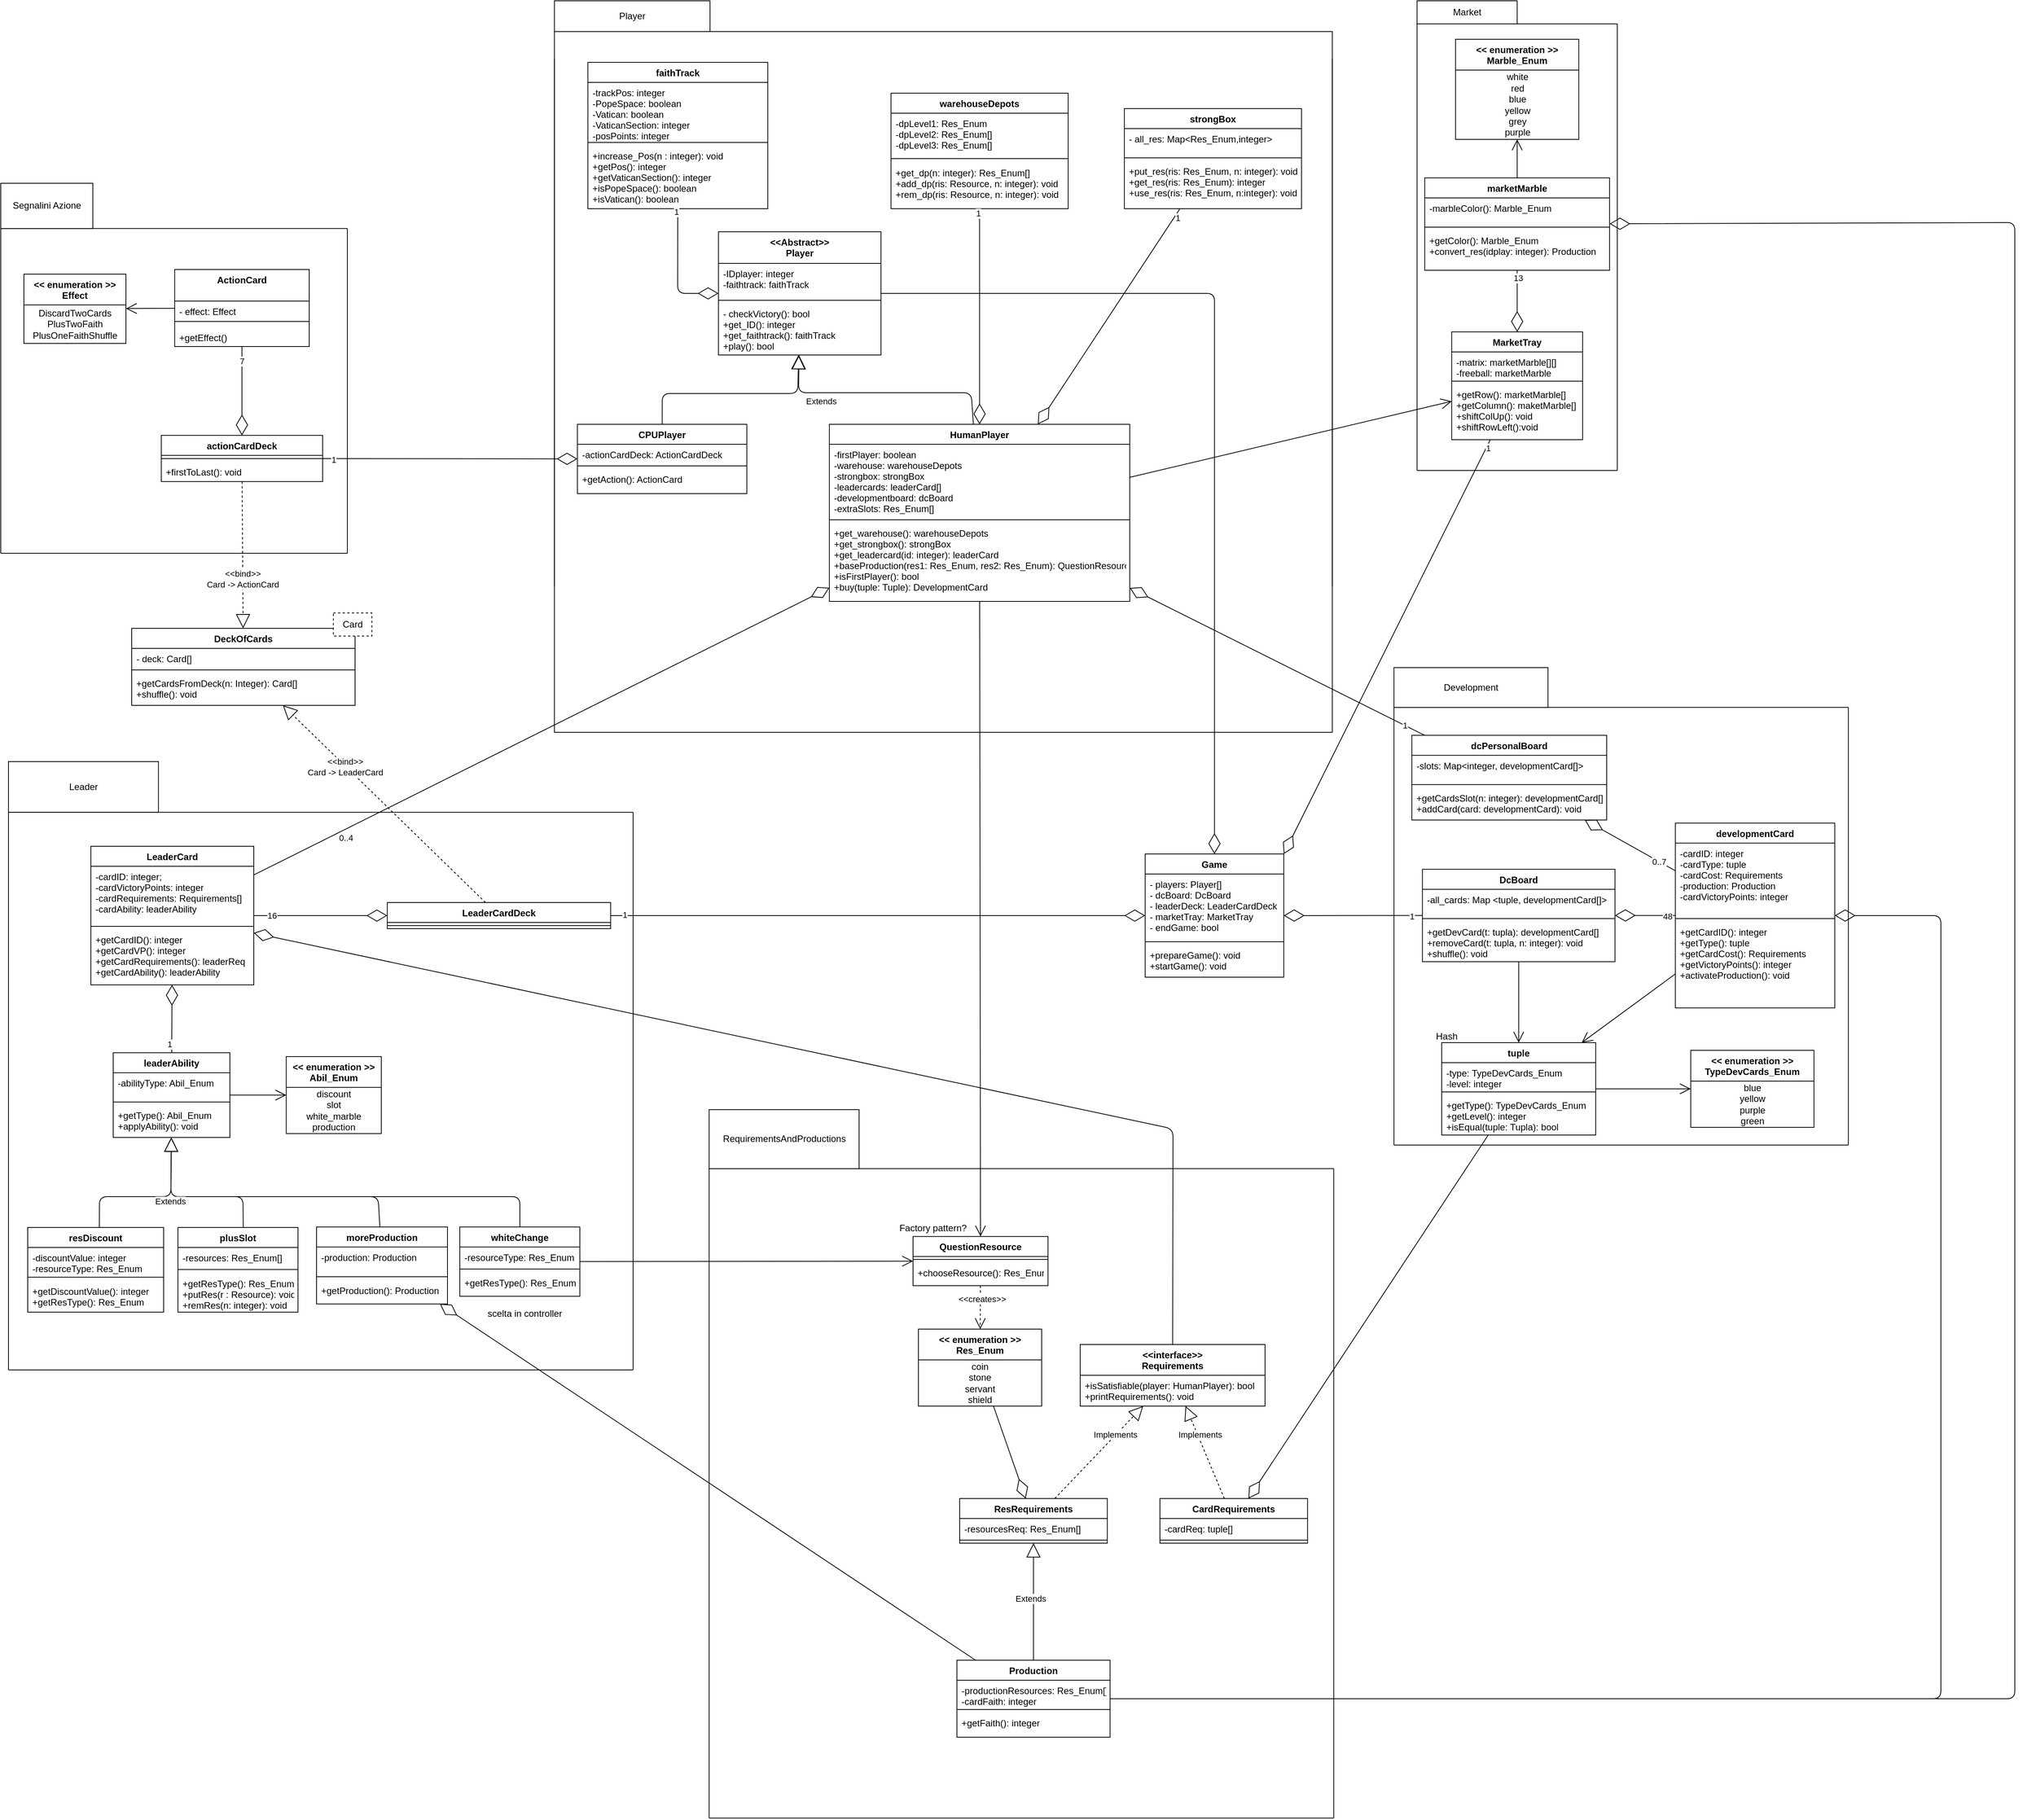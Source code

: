 <mxfile version="14.5.1" type="github"><diagram id="C5RBs43oDa-KdzZeNtuy" name="Page-1"><mxGraphModel dx="3422" dy="1370" grid="1" gridSize="10" guides="1" tooltips="1" connect="1" arrows="1" fold="1" page="1" pageScale="1" pageWidth="827" pageHeight="1169" math="0" shadow="0"><root><mxCell id="WIyWlLk6GJQsqaUBKTNV-0"/><mxCell id="WIyWlLk6GJQsqaUBKTNV-1" parent="WIyWlLk6GJQsqaUBKTNV-0"/><mxCell id="kr8CTXs6nkt3JnOw9Op2-90" value="" style="group;fillColor=none;strokeColor=#000000;" parent="WIyWlLk6GJQsqaUBKTNV-1" vertex="1" connectable="0"><mxGeometry x="171.85" y="770.02" width="1010" height="910" as="geometry"/></mxCell><mxCell id="kr8CTXs6nkt3JnOw9Op2-91" value="" style="endArrow=none;html=1;fontSize=12;fontColor=#000000;" parent="kr8CTXs6nkt3JnOw9Op2-90" edge="1"><mxGeometry width="50" height="50" relative="1" as="geometry"><mxPoint y="35.41" as="sourcePoint"/><mxPoint y="720" as="targetPoint"/></mxGeometry></mxCell><mxCell id="kr8CTXs6nkt3JnOw9Op2-92" value="" style="endArrow=none;html=1;fontSize=12;fontColor=#000000;" parent="kr8CTXs6nkt3JnOw9Op2-90" edge="1"><mxGeometry width="50" height="50" relative="1" as="geometry"><mxPoint x="1010.0" y="35.41" as="sourcePoint"/><mxPoint x="1010.0" y="720" as="targetPoint"/></mxGeometry></mxCell><mxCell id="kr8CTXs6nkt3JnOw9Op2-93" value="Player" style="rounded=0;whiteSpace=wrap;html=1;fontSize=12;fontColor=#000000;align=center;" parent="kr8CTXs6nkt3JnOw9Op2-90" vertex="1"><mxGeometry y="-40" width="202" height="40" as="geometry"/></mxCell><mxCell id="kr8CTXs6nkt3JnOw9Op2-94" value="&lt;&lt;Abstract&gt;&gt;&#10;Player" style="swimlane;fontStyle=1;align=center;verticalAlign=top;childLayout=stackLayout;horizontal=1;startSize=41;horizontalStack=0;resizeParent=1;resizeParentMax=0;resizeLast=0;collapsible=1;marginBottom=0;" parent="kr8CTXs6nkt3JnOw9Op2-90" vertex="1"><mxGeometry x="213" y="259.98" width="211" height="160" as="geometry"/></mxCell><mxCell id="kr8CTXs6nkt3JnOw9Op2-95" value="-IDplayer: integer&#10;-faithtrack: faithTrack" style="text;strokeColor=none;fillColor=none;align=left;verticalAlign=top;spacingLeft=4;spacingRight=4;overflow=hidden;rotatable=0;points=[[0,0.5],[1,0.5]];portConstraint=eastwest;" parent="kr8CTXs6nkt3JnOw9Op2-94" vertex="1"><mxGeometry y="41" width="211" height="44" as="geometry"/></mxCell><mxCell id="kr8CTXs6nkt3JnOw9Op2-96" value="" style="line;strokeWidth=1;fillColor=none;align=left;verticalAlign=middle;spacingTop=-1;spacingLeft=3;spacingRight=3;rotatable=0;labelPosition=right;points=[];portConstraint=eastwest;" parent="kr8CTXs6nkt3JnOw9Op2-94" vertex="1"><mxGeometry y="85" width="211" height="8" as="geometry"/></mxCell><mxCell id="kr8CTXs6nkt3JnOw9Op2-97" value="- checkVictory(): bool&#10;+get_ID(): integer&#10;+get_faithtrack(): faithTrack&#10;+play(): bool" style="text;strokeColor=none;fillColor=none;align=left;verticalAlign=top;spacingLeft=4;spacingRight=4;overflow=hidden;rotatable=0;points=[[0,0.5],[1,0.5]];portConstraint=eastwest;" parent="kr8CTXs6nkt3JnOw9Op2-94" vertex="1"><mxGeometry y="93" width="211" height="67" as="geometry"/></mxCell><mxCell id="kr8CTXs6nkt3JnOw9Op2-102" value="HumanPlayer" style="swimlane;fontStyle=1;align=center;verticalAlign=top;childLayout=stackLayout;horizontal=1;startSize=26;horizontalStack=0;resizeParent=1;resizeParentMax=0;resizeLast=0;collapsible=1;marginBottom=0;" parent="kr8CTXs6nkt3JnOw9Op2-90" vertex="1"><mxGeometry x="357" y="510" width="390" height="230" as="geometry"/></mxCell><mxCell id="kr8CTXs6nkt3JnOw9Op2-103" value="-firstPlayer: boolean&#10;-warehouse: warehouseDepots&#10;-strongbox: strongBox&#10;-leadercards: leaderCard[]&#10;-developmentboard: dcBoard&#10;-extraSlots: Res_Enum[]" style="text;strokeColor=none;fillColor=none;align=left;verticalAlign=top;spacingLeft=4;spacingRight=4;overflow=hidden;rotatable=0;points=[[0,0.5],[1,0.5]];portConstraint=eastwest;" parent="kr8CTXs6nkt3JnOw9Op2-102" vertex="1"><mxGeometry y="26" width="390" height="94" as="geometry"/></mxCell><mxCell id="kr8CTXs6nkt3JnOw9Op2-104" value="" style="line;strokeWidth=1;fillColor=none;align=left;verticalAlign=middle;spacingTop=-1;spacingLeft=3;spacingRight=3;rotatable=0;labelPosition=right;points=[];portConstraint=eastwest;" parent="kr8CTXs6nkt3JnOw9Op2-102" vertex="1"><mxGeometry y="120" width="390" height="8" as="geometry"/></mxCell><mxCell id="kr8CTXs6nkt3JnOw9Op2-105" value="+get_warehouse(): warehouseDepots&#10;+get_strongbox(): strongBox&#10;+get_leadercard(id: integer): leaderCard&#10;+baseProduction(res1: Res_Enum, res2: Res_Enum): QuestionResource&#10;+isFirstPlayer(): bool&#10;+buy(tuple: Tuple): DevelopmentCard" style="text;strokeColor=none;fillColor=none;align=left;verticalAlign=top;spacingLeft=4;spacingRight=4;overflow=hidden;rotatable=0;points=[[0,0.5],[1,0.5]];portConstraint=eastwest;" parent="kr8CTXs6nkt3JnOw9Op2-102" vertex="1"><mxGeometry y="128" width="390" height="102" as="geometry"/></mxCell><mxCell id="kr8CTXs6nkt3JnOw9Op2-106" value="strongBox" style="swimlane;fontStyle=1;align=center;verticalAlign=top;childLayout=stackLayout;horizontal=1;startSize=26;horizontalStack=0;resizeParent=1;resizeParentMax=0;resizeLast=0;collapsible=1;marginBottom=0;" parent="kr8CTXs6nkt3JnOw9Op2-90" vertex="1"><mxGeometry x="740" y="99.98" width="230" height="130" as="geometry"><mxRectangle x="710" y="700" width="90" height="26" as="alternateBounds"/></mxGeometry></mxCell><mxCell id="kr8CTXs6nkt3JnOw9Op2-107" value="- all_res: Map&lt;Res_Enum,integer&gt;" style="text;strokeColor=none;fillColor=none;align=left;verticalAlign=top;spacingLeft=4;spacingRight=4;overflow=hidden;rotatable=0;points=[[0,0.5],[1,0.5]];portConstraint=eastwest;" parent="kr8CTXs6nkt3JnOw9Op2-106" vertex="1"><mxGeometry y="26" width="230" height="34" as="geometry"/></mxCell><mxCell id="kr8CTXs6nkt3JnOw9Op2-108" value="" style="line;strokeWidth=1;fillColor=none;align=left;verticalAlign=middle;spacingTop=-1;spacingLeft=3;spacingRight=3;rotatable=0;labelPosition=right;points=[];portConstraint=eastwest;" parent="kr8CTXs6nkt3JnOw9Op2-106" vertex="1"><mxGeometry y="60" width="230" height="8" as="geometry"/></mxCell><mxCell id="kr8CTXs6nkt3JnOw9Op2-109" value="+put_res(ris: Res_Enum, n: integer): void&#10;+get_res(ris: Res_Enum): integer&#10;+use_res(ris: Res_Enum, n:integer): void" style="text;strokeColor=none;fillColor=none;align=left;verticalAlign=top;spacingLeft=4;spacingRight=4;overflow=hidden;rotatable=0;points=[[0,0.5],[1,0.5]];portConstraint=eastwest;" parent="kr8CTXs6nkt3JnOw9Op2-106" vertex="1"><mxGeometry y="68" width="230" height="62" as="geometry"/></mxCell><mxCell id="kr8CTXs6nkt3JnOw9Op2-110" value="" style="endArrow=diamondThin;endFill=0;endSize=24;html=1;" parent="kr8CTXs6nkt3JnOw9Op2-90" source="kr8CTXs6nkt3JnOw9Op2-106" target="kr8CTXs6nkt3JnOw9Op2-102" edge="1"><mxGeometry width="160" relative="1" as="geometry"><mxPoint x="-245" y="870" as="sourcePoint"/><mxPoint x="-245" y="1010" as="targetPoint"/><Array as="points"/></mxGeometry></mxCell><mxCell id="kr8CTXs6nkt3JnOw9Op2-111" value="1" style="edgeLabel;html=1;align=center;verticalAlign=middle;resizable=0;points=[];" parent="kr8CTXs6nkt3JnOw9Op2-110" vertex="1" connectable="0"><mxGeometry x="-0.958" y="-2" relative="1" as="geometry"><mxPoint x="2" y="7" as="offset"/></mxGeometry></mxCell><mxCell id="kr8CTXs6nkt3JnOw9Op2-112" value="faithTrack" style="swimlane;fontStyle=1;align=center;verticalAlign=top;childLayout=stackLayout;horizontal=1;startSize=26;horizontalStack=0;resizeParent=1;resizeParentMax=0;resizeLast=0;collapsible=1;marginBottom=0;" parent="kr8CTXs6nkt3JnOw9Op2-90" vertex="1"><mxGeometry x="43.437" y="39.98" width="233.562" height="190" as="geometry"><mxRectangle x="1105" y="540" width="90" height="26" as="alternateBounds"/></mxGeometry></mxCell><mxCell id="kr8CTXs6nkt3JnOw9Op2-113" value="-trackPos: integer&#10;-PopeSpace: boolean&#10;-Vatican: boolean&#10;-VaticanSection: integer&#10;-posPoints: integer" style="text;strokeColor=none;fillColor=none;align=left;verticalAlign=top;spacingLeft=4;spacingRight=4;overflow=hidden;rotatable=0;points=[[0,0.5],[1,0.5]];portConstraint=eastwest;" parent="kr8CTXs6nkt3JnOw9Op2-112" vertex="1"><mxGeometry y="26" width="233.562" height="74" as="geometry"/></mxCell><mxCell id="kr8CTXs6nkt3JnOw9Op2-114" value="" style="line;strokeWidth=1;fillColor=none;align=left;verticalAlign=middle;spacingTop=-1;spacingLeft=3;spacingRight=3;rotatable=0;labelPosition=right;points=[];portConstraint=eastwest;" parent="kr8CTXs6nkt3JnOw9Op2-112" vertex="1"><mxGeometry y="100" width="233.562" height="8" as="geometry"/></mxCell><mxCell id="kr8CTXs6nkt3JnOw9Op2-115" value="+increase_Pos(n : integer): void&#10;+getPos(): integer&#10;+getVaticanSection(): integer&#10;+isPopeSpace(): boolean&#10;+isVatican(): boolean" style="text;strokeColor=none;fillColor=none;align=left;verticalAlign=top;spacingLeft=4;spacingRight=4;overflow=hidden;rotatable=0;points=[[0,0.5],[1,0.5]];portConstraint=eastwest;" parent="kr8CTXs6nkt3JnOw9Op2-112" vertex="1"><mxGeometry y="108" width="233.562" height="82" as="geometry"/></mxCell><mxCell id="kr8CTXs6nkt3JnOw9Op2-116" value="" style="endArrow=diamondThin;endFill=0;endSize=24;html=1;" parent="kr8CTXs6nkt3JnOw9Op2-90" source="kr8CTXs6nkt3JnOw9Op2-112" target="kr8CTXs6nkt3JnOw9Op2-94" edge="1"><mxGeometry width="160" relative="1" as="geometry"><mxPoint x="63.096" y="890" as="sourcePoint"/><mxPoint x="-245" y="1010" as="targetPoint"/><Array as="points"><mxPoint x="160" y="339.98"/></Array></mxGeometry></mxCell><mxCell id="kr8CTXs6nkt3JnOw9Op2-117" value="1" style="edgeLabel;html=1;align=center;verticalAlign=middle;resizable=0;points=[];" parent="kr8CTXs6nkt3JnOw9Op2-116" vertex="1" connectable="0"><mxGeometry x="-0.958" y="-2" relative="1" as="geometry"><mxPoint as="offset"/></mxGeometry></mxCell><mxCell id="kr8CTXs6nkt3JnOw9Op2-118" value="Extends" style="endArrow=block;endSize=16;endFill=0;html=1;" parent="kr8CTXs6nkt3JnOw9Op2-90" source="kr8CTXs6nkt3JnOw9Op2-102" target="kr8CTXs6nkt3JnOw9Op2-94" edge="1"><mxGeometry x="0.506" y="11" width="160" relative="1" as="geometry"><mxPoint x="-444.004" y="50" as="sourcePoint"/><mxPoint x="317" y="394" as="targetPoint"/><Array as="points"><mxPoint x="541.15" y="468.98"/><mxPoint x="317" y="469"/></Array><mxPoint as="offset"/></mxGeometry></mxCell><mxCell id="kr8CTXs6nkt3JnOw9Op2-119" value="" style="endArrow=block;endSize=16;endFill=0;html=1;" parent="kr8CTXs6nkt3JnOw9Op2-90" source="kr8CTXs6nkt3JnOw9Op2-564" target="kr8CTXs6nkt3JnOw9Op2-94" edge="1"><mxGeometry x="0.43" y="-15" width="160" relative="1" as="geometry"><mxPoint x="140.0" y="510.0" as="sourcePoint"/><mxPoint x="329.308" y="400" as="targetPoint"/><Array as="points"><mxPoint x="140" y="469.98"/><mxPoint x="316" y="469.98"/></Array><mxPoint x="-3" y="8" as="offset"/></mxGeometry></mxCell><mxCell id="kr8CTXs6nkt3JnOw9Op2-564" value="CPUPlayer" style="swimlane;fontStyle=1;align=center;verticalAlign=top;childLayout=stackLayout;horizontal=1;startSize=26;horizontalStack=0;resizeParent=1;resizeParentMax=0;resizeLast=0;collapsible=1;marginBottom=0;" parent="kr8CTXs6nkt3JnOw9Op2-90" vertex="1"><mxGeometry x="29.85" y="510.0" width="220" height="90" as="geometry"/></mxCell><mxCell id="kr8CTXs6nkt3JnOw9Op2-565" value="-actionCardDeck: ActionCardDeck" style="text;strokeColor=none;fillColor=none;align=left;verticalAlign=top;spacingLeft=4;spacingRight=4;overflow=hidden;rotatable=0;points=[[0,0.5],[1,0.5]];portConstraint=eastwest;fontStyle=0" parent="kr8CTXs6nkt3JnOw9Op2-564" vertex="1"><mxGeometry y="26" width="220" height="24" as="geometry"/></mxCell><mxCell id="kr8CTXs6nkt3JnOw9Op2-566" value="" style="line;strokeWidth=1;fillColor=none;align=left;verticalAlign=middle;spacingTop=-1;spacingLeft=3;spacingRight=3;rotatable=0;labelPosition=right;points=[];portConstraint=eastwest;" parent="kr8CTXs6nkt3JnOw9Op2-564" vertex="1"><mxGeometry y="50" width="220" height="8" as="geometry"/></mxCell><mxCell id="kr8CTXs6nkt3JnOw9Op2-567" value="+getAction(): ActionCard" style="text;strokeColor=none;fillColor=none;align=left;verticalAlign=top;spacingLeft=4;spacingRight=4;overflow=hidden;rotatable=0;points=[[0,0.5],[1,0.5]];portConstraint=eastwest;fontStyle=0" parent="kr8CTXs6nkt3JnOw9Op2-564" vertex="1"><mxGeometry y="58" width="220" height="32" as="geometry"/></mxCell><mxCell id="kr8CTXs6nkt3JnOw9Op2-211" value="warehouseDepots" style="swimlane;fontStyle=1;align=center;verticalAlign=top;childLayout=stackLayout;horizontal=1;startSize=26;horizontalStack=0;resizeParent=1;resizeParentMax=0;resizeLast=0;collapsible=1;marginBottom=0;" parent="kr8CTXs6nkt3JnOw9Op2-90" vertex="1"><mxGeometry x="437.0" y="79.98" width="230" height="150" as="geometry"/></mxCell><mxCell id="kr8CTXs6nkt3JnOw9Op2-212" value="-dpLevel1: Res_Enum&#10;-dpLevel2: Res_Enum[]&#10;-dpLevel3: Res_Enum[]" style="text;strokeColor=none;fillColor=none;align=left;verticalAlign=top;spacingLeft=4;spacingRight=4;overflow=hidden;rotatable=0;points=[[0,0.5],[1,0.5]];portConstraint=eastwest;" parent="kr8CTXs6nkt3JnOw9Op2-211" vertex="1"><mxGeometry y="26" width="230" height="54" as="geometry"/></mxCell><mxCell id="kr8CTXs6nkt3JnOw9Op2-213" value="" style="line;strokeWidth=1;fillColor=none;align=left;verticalAlign=middle;spacingTop=-1;spacingLeft=3;spacingRight=3;rotatable=0;labelPosition=right;points=[];portConstraint=eastwest;" parent="kr8CTXs6nkt3JnOw9Op2-211" vertex="1"><mxGeometry y="80" width="230" height="10" as="geometry"/></mxCell><mxCell id="kr8CTXs6nkt3JnOw9Op2-214" value="+get_dp(n: integer): Res_Enum[]&#10;+add_dp(ris: Resource, n: integer): void&#10;+rem_dp(ris: Resource, n: integer): void" style="text;strokeColor=none;fillColor=none;align=left;verticalAlign=top;spacingLeft=4;spacingRight=4;overflow=hidden;rotatable=0;points=[[0,0.5],[1,0.5]];portConstraint=eastwest;" parent="kr8CTXs6nkt3JnOw9Op2-211" vertex="1"><mxGeometry y="90" width="230" height="60" as="geometry"/></mxCell><mxCell id="kr8CTXs6nkt3JnOw9Op2-215" value="" style="endArrow=diamondThin;endFill=0;endSize=24;html=1;" parent="kr8CTXs6nkt3JnOw9Op2-90" source="kr8CTXs6nkt3JnOw9Op2-211" target="kr8CTXs6nkt3JnOw9Op2-102" edge="1"><mxGeometry width="160" relative="1" as="geometry"><mxPoint x="-301.892" y="920.0" as="sourcePoint"/><mxPoint x="557" y="509.98" as="targetPoint"/><Array as="points"/></mxGeometry></mxCell><mxCell id="kr8CTXs6nkt3JnOw9Op2-216" value="1" style="edgeLabel;html=1;align=center;verticalAlign=middle;resizable=0;points=[];" parent="kr8CTXs6nkt3JnOw9Op2-215" vertex="1" connectable="0"><mxGeometry x="-0.958" y="-2" relative="1" as="geometry"><mxPoint as="offset"/></mxGeometry></mxCell><mxCell id="kr8CTXs6nkt3JnOw9Op2-120" value="" style="group;fillColor=none;" parent="WIyWlLk6GJQsqaUBKTNV-1" vertex="1" connectable="0"><mxGeometry x="1261.85" y="1596" width="590" height="620" as="geometry"/></mxCell><mxCell id="kr8CTXs6nkt3JnOw9Op2-121" value="" style="group;fillColor=none;" parent="kr8CTXs6nkt3JnOw9Op2-120" vertex="1" connectable="0"><mxGeometry y="51.667" width="590" height="568.333" as="geometry"/></mxCell><mxCell id="kr8CTXs6nkt3JnOw9Op2-122" value="" style="endArrow=none;html=1;fontSize=12;fontColor=#000000;" parent="kr8CTXs6nkt3JnOw9Op2-121" edge="1"><mxGeometry width="50" height="50" relative="1" as="geometry"><mxPoint as="sourcePoint"/><mxPoint x="590" as="targetPoint"/></mxGeometry></mxCell><mxCell id="kr8CTXs6nkt3JnOw9Op2-123" value="" style="endArrow=none;html=1;fontSize=12;fontColor=#000000;" parent="kr8CTXs6nkt3JnOw9Op2-121" edge="1"><mxGeometry width="50" height="50" relative="1" as="geometry"><mxPoint as="sourcePoint"/><mxPoint y="568.333" as="targetPoint"/></mxGeometry></mxCell><mxCell id="kr8CTXs6nkt3JnOw9Op2-124" value="" style="endArrow=none;html=1;fontSize=12;fontColor=#000000;" parent="kr8CTXs6nkt3JnOw9Op2-121" edge="1"><mxGeometry width="50" height="50" relative="1" as="geometry"><mxPoint x="590" y="568.333" as="sourcePoint"/><mxPoint y="568.333" as="targetPoint"/></mxGeometry></mxCell><mxCell id="kr8CTXs6nkt3JnOw9Op2-125" value="" style="endArrow=none;html=1;fontSize=12;fontColor=#000000;" parent="kr8CTXs6nkt3JnOw9Op2-121" edge="1"><mxGeometry width="50" height="50" relative="1" as="geometry"><mxPoint x="590" as="sourcePoint"/><mxPoint x="590" y="568.333" as="targetPoint"/></mxGeometry></mxCell><mxCell id="kr8CTXs6nkt3JnOw9Op2-126" value="dcPersonalBoard" style="swimlane;fontStyle=1;align=center;verticalAlign=top;childLayout=stackLayout;horizontal=1;startSize=26;horizontalStack=0;resizeParent=1;resizeParentMax=0;resizeLast=0;collapsible=1;marginBottom=0;" parent="kr8CTXs6nkt3JnOw9Op2-121" vertex="1"><mxGeometry x="23.25" y="36.173" width="253" height="110" as="geometry"/></mxCell><mxCell id="kr8CTXs6nkt3JnOw9Op2-127" value="-slots: Map&lt;integer, developmentCard[]&gt;" style="text;strokeColor=none;fillColor=none;align=left;verticalAlign=top;spacingLeft=4;spacingRight=4;overflow=hidden;rotatable=0;points=[[0,0.5],[1,0.5]];portConstraint=eastwest;" parent="kr8CTXs6nkt3JnOw9Op2-126" vertex="1"><mxGeometry y="26" width="253" height="34" as="geometry"/></mxCell><mxCell id="kr8CTXs6nkt3JnOw9Op2-128" value="" style="line;strokeWidth=1;fillColor=none;align=left;verticalAlign=middle;spacingTop=-1;spacingLeft=3;spacingRight=3;rotatable=0;labelPosition=right;points=[];portConstraint=eastwest;" parent="kr8CTXs6nkt3JnOw9Op2-126" vertex="1"><mxGeometry y="60" width="253" height="8" as="geometry"/></mxCell><mxCell id="kr8CTXs6nkt3JnOw9Op2-129" value="+getCardsSlot(n: integer): developmentCard[]&#10;+addCard(card: developmentCard): void" style="text;strokeColor=none;fillColor=none;align=left;verticalAlign=top;spacingLeft=4;spacingRight=4;overflow=hidden;rotatable=0;points=[[0,0.5],[1,0.5]];portConstraint=eastwest;" parent="kr8CTXs6nkt3JnOw9Op2-126" vertex="1"><mxGeometry y="68" width="253" height="42" as="geometry"/></mxCell><mxCell id="kr8CTXs6nkt3JnOw9Op2-130" value="developmentCard" style="swimlane;fontStyle=1;align=center;verticalAlign=top;childLayout=stackLayout;horizontal=1;startSize=26;horizontalStack=0;resizeParent=1;resizeParentMax=0;resizeLast=0;collapsible=1;marginBottom=0;" parent="kr8CTXs6nkt3JnOw9Op2-121" vertex="1"><mxGeometry x="365.4" y="150.17" width="207" height="240" as="geometry"/></mxCell><mxCell id="kr8CTXs6nkt3JnOw9Op2-131" value="-cardID: integer&#10;-cardType: tuple&#10;-cardCost: Requirements&#10;-production: Production&#10;-cardVictoryPoints: integer" style="text;strokeColor=none;fillColor=none;align=left;verticalAlign=top;spacingLeft=4;spacingRight=4;overflow=hidden;rotatable=0;points=[[0,0.5],[1,0.5]];portConstraint=eastwest;" parent="kr8CTXs6nkt3JnOw9Op2-130" vertex="1"><mxGeometry y="26" width="207" height="94" as="geometry"/></mxCell><mxCell id="kr8CTXs6nkt3JnOw9Op2-132" value="" style="line;strokeWidth=1;fillColor=none;align=left;verticalAlign=middle;spacingTop=-1;spacingLeft=3;spacingRight=3;rotatable=0;labelPosition=right;points=[];portConstraint=eastwest;" parent="kr8CTXs6nkt3JnOw9Op2-130" vertex="1"><mxGeometry y="120" width="207" height="8" as="geometry"/></mxCell><mxCell id="kr8CTXs6nkt3JnOw9Op2-133" value="+getCardID(): integer&#10;+getType(): tuple&#10;+getCardCost(): Requirements&#10;+getVictoryPoints(): integer&#10;+activateProduction(): void" style="text;strokeColor=none;fillColor=none;align=left;verticalAlign=top;spacingLeft=4;spacingRight=4;overflow=hidden;rotatable=0;points=[[0,0.5],[1,0.5]];portConstraint=eastwest;" parent="kr8CTXs6nkt3JnOw9Op2-130" vertex="1"><mxGeometry y="128" width="207" height="112" as="geometry"/></mxCell><mxCell id="kr8CTXs6nkt3JnOw9Op2-134" value="" style="endArrow=diamondThin;endFill=0;endSize=24;html=1;" parent="kr8CTXs6nkt3JnOw9Op2-121" source="kr8CTXs6nkt3JnOw9Op2-130" target="kr8CTXs6nkt3JnOw9Op2-126" edge="1"><mxGeometry width="160" relative="1" as="geometry"><mxPoint x="-1546.75" y="110.173" as="sourcePoint"/><mxPoint x="-1490.65" y="148.531" as="targetPoint"/><Array as="points"/></mxGeometry></mxCell><mxCell id="kr8CTXs6nkt3JnOw9Op2-135" value="0..7" style="edgeLabel;html=1;align=center;verticalAlign=middle;resizable=0;points=[];" parent="kr8CTXs6nkt3JnOw9Op2-134" vertex="1" connectable="0"><mxGeometry x="-0.743" y="1" relative="1" as="geometry"><mxPoint x="-5.75" y="-4.58" as="offset"/></mxGeometry></mxCell><mxCell id="kr8CTXs6nkt3JnOw9Op2-136" value="&lt;&lt; enumeration &gt;&gt;&#10;TypeDevCards_Enum" style="swimlane;fontStyle=1;align=center;verticalAlign=top;childLayout=stackLayout;horizontal=1;startSize=40;horizontalStack=0;resizeParent=1;resizeParentMax=0;resizeLast=0;collapsible=1;marginBottom=0;" parent="kr8CTXs6nkt3JnOw9Op2-121" vertex="1"><mxGeometry x="385.4" y="445.333" width="160" height="100" as="geometry"/></mxCell><mxCell id="kr8CTXs6nkt3JnOw9Op2-137" value="blue&lt;br&gt;yellow&lt;br&gt;purple&lt;br&gt;green" style="text;html=1;align=center;verticalAlign=middle;resizable=0;points=[];autosize=1;" parent="kr8CTXs6nkt3JnOw9Op2-136" vertex="1"><mxGeometry y="40" width="160" height="60" as="geometry"/></mxCell><mxCell id="kr8CTXs6nkt3JnOw9Op2-138" value="" style="endArrow=open;endFill=1;endSize=12;html=1;" parent="kr8CTXs6nkt3JnOw9Op2-121" source="kr8CTXs6nkt3JnOw9Op2-130" target="kr8CTXs6nkt3JnOw9Op2-145" edge="1"><mxGeometry width="160" relative="1" as="geometry"><mxPoint x="-1035.1" y="-157.827" as="sourcePoint"/><mxPoint x="-1842.6" y="182.173" as="targetPoint"/></mxGeometry></mxCell><mxCell id="kr8CTXs6nkt3JnOw9Op2-139" value="DcBoard" style="swimlane;fontStyle=1;align=center;verticalAlign=top;childLayout=stackLayout;horizontal=1;startSize=26;horizontalStack=0;resizeParent=1;resizeParentMax=0;resizeLast=0;collapsible=1;marginBottom=0;" parent="kr8CTXs6nkt3JnOw9Op2-121" vertex="1"><mxGeometry x="37" y="210.17" width="250" height="120" as="geometry"/></mxCell><mxCell id="kr8CTXs6nkt3JnOw9Op2-140" value="-all_cards: Map &lt;tuple, developmentCard[]&gt;" style="text;strokeColor=none;fillColor=none;align=left;verticalAlign=top;spacingLeft=4;spacingRight=4;overflow=hidden;rotatable=0;points=[[0,0.5],[1,0.5]];portConstraint=eastwest;" parent="kr8CTXs6nkt3JnOw9Op2-139" vertex="1"><mxGeometry y="26" width="250" height="34" as="geometry"/></mxCell><mxCell id="kr8CTXs6nkt3JnOw9Op2-141" value="" style="line;strokeWidth=1;fillColor=none;align=left;verticalAlign=middle;spacingTop=-1;spacingLeft=3;spacingRight=3;rotatable=0;labelPosition=right;points=[];portConstraint=eastwest;" parent="kr8CTXs6nkt3JnOw9Op2-139" vertex="1"><mxGeometry y="60" width="250" height="8" as="geometry"/></mxCell><mxCell id="kr8CTXs6nkt3JnOw9Op2-142" value="+getDevCard(t: tupla): developmentCard[]&#10;+removeCard(t: tupla, n: integer): void&#10;+shuffle(): void" style="text;strokeColor=none;fillColor=none;align=left;verticalAlign=top;spacingLeft=4;spacingRight=4;overflow=hidden;rotatable=0;points=[[0,0.5],[1,0.5]];portConstraint=eastwest;" parent="kr8CTXs6nkt3JnOw9Op2-139" vertex="1"><mxGeometry y="68" width="250" height="52" as="geometry"/></mxCell><mxCell id="kr8CTXs6nkt3JnOw9Op2-143" value="" style="endArrow=diamondThin;endFill=0;endSize=24;html=1;" parent="kr8CTXs6nkt3JnOw9Op2-121" source="kr8CTXs6nkt3JnOw9Op2-130" target="kr8CTXs6nkt3JnOw9Op2-139" edge="1"><mxGeometry width="160" relative="1" as="geometry"><mxPoint x="437.13" y="103.173" as="sourcePoint"/><mxPoint x="263.25" y="2.171" as="targetPoint"/><Array as="points"/></mxGeometry></mxCell><mxCell id="kr8CTXs6nkt3JnOw9Op2-144" value="48" style="edgeLabel;html=1;align=center;verticalAlign=middle;resizable=0;points=[];" parent="kr8CTXs6nkt3JnOw9Op2-143" vertex="1" connectable="0"><mxGeometry x="-0.721" y="1" relative="1" as="geometry"><mxPoint as="offset"/></mxGeometry></mxCell><mxCell id="kr8CTXs6nkt3JnOw9Op2-145" value="tuple" style="swimlane;fontStyle=1;align=center;verticalAlign=top;childLayout=stackLayout;horizontal=1;startSize=26;horizontalStack=0;resizeParent=1;resizeParentMax=0;resizeLast=0;collapsible=1;marginBottom=0;" parent="kr8CTXs6nkt3JnOw9Op2-121" vertex="1"><mxGeometry x="62" y="435.33" width="200" height="120" as="geometry"/></mxCell><mxCell id="kr8CTXs6nkt3JnOw9Op2-146" value="-type: TypeDevCards_Enum&#10;-level: integer" style="text;strokeColor=none;fillColor=none;align=left;verticalAlign=top;spacingLeft=4;spacingRight=4;overflow=hidden;rotatable=0;points=[[0,0.5],[1,0.5]];portConstraint=eastwest;" parent="kr8CTXs6nkt3JnOw9Op2-145" vertex="1"><mxGeometry y="26" width="200" height="34" as="geometry"/></mxCell><mxCell id="kr8CTXs6nkt3JnOw9Op2-147" value="" style="line;strokeWidth=1;fillColor=none;align=left;verticalAlign=middle;spacingTop=-1;spacingLeft=3;spacingRight=3;rotatable=0;labelPosition=right;points=[];portConstraint=eastwest;" parent="kr8CTXs6nkt3JnOw9Op2-145" vertex="1"><mxGeometry y="60" width="200" height="8" as="geometry"/></mxCell><mxCell id="kr8CTXs6nkt3JnOw9Op2-148" value="+getType(): TypeDevCards_Enum&#10;+getLevel(): integer&#10;+isEqual(tuple: Tupla): bool" style="text;strokeColor=none;fillColor=none;align=left;verticalAlign=top;spacingLeft=4;spacingRight=4;overflow=hidden;rotatable=0;points=[[0,0.5],[1,0.5]];portConstraint=eastwest;" parent="kr8CTXs6nkt3JnOw9Op2-145" vertex="1"><mxGeometry y="68" width="200" height="52" as="geometry"/></mxCell><mxCell id="kr8CTXs6nkt3JnOw9Op2-149" value="" style="endArrow=open;endFill=1;endSize=12;html=1;" parent="kr8CTXs6nkt3JnOw9Op2-121" source="kr8CTXs6nkt3JnOw9Op2-139" target="kr8CTXs6nkt3JnOw9Op2-145" edge="1"><mxGeometry width="160" relative="1" as="geometry"><mxPoint x="44.25" y="558.311" as="sourcePoint"/><mxPoint x="-123.75" y="598.863" as="targetPoint"/></mxGeometry></mxCell><mxCell id="kr8CTXs6nkt3JnOw9Op2-150" value="" style="endArrow=open;endFill=1;endSize=12;html=1;" parent="kr8CTXs6nkt3JnOw9Op2-121" source="kr8CTXs6nkt3JnOw9Op2-145" target="kr8CTXs6nkt3JnOw9Op2-136" edge="1"><mxGeometry width="160" relative="1" as="geometry"><mxPoint x="455.25" y="357.19" as="sourcePoint"/><mxPoint x="455.25" y="455.333" as="targetPoint"/></mxGeometry></mxCell><mxCell id="idjbtxA2DWGn9WgZW3nM-22" value="Hash" style="text;html=1;align=center;verticalAlign=middle;resizable=0;points=[];autosize=1;" parent="kr8CTXs6nkt3JnOw9Op2-121" vertex="1"><mxGeometry x="48.25" y="417.333" width="40" height="20" as="geometry"/></mxCell><mxCell id="kr8CTXs6nkt3JnOw9Op2-151" value="Development" style="rounded=0;whiteSpace=wrap;html=1;" parent="kr8CTXs6nkt3JnOw9Op2-120" vertex="1"><mxGeometry width="200" height="51.667" as="geometry"/></mxCell><mxCell id="kr8CTXs6nkt3JnOw9Op2-152" value="" style="group;fillColor=none;" parent="WIyWlLk6GJQsqaUBKTNV-1" vertex="1" connectable="0"><mxGeometry x="1291.85" y="730" width="260" height="610" as="geometry"/></mxCell><mxCell id="kr8CTXs6nkt3JnOw9Op2-153" value="" style="endArrow=none;html=1;fontSize=12;fontColor=#000000;" parent="kr8CTXs6nkt3JnOw9Op2-152" edge="1"><mxGeometry width="50" height="50" relative="1" as="geometry"><mxPoint y="30" as="sourcePoint"/><mxPoint x="260" y="30" as="targetPoint"/></mxGeometry></mxCell><mxCell id="kr8CTXs6nkt3JnOw9Op2-154" value="" style="endArrow=none;html=1;fontSize=12;fontColor=#000000;" parent="kr8CTXs6nkt3JnOw9Op2-152" edge="1"><mxGeometry width="50" height="50" relative="1" as="geometry"><mxPoint y="30" as="sourcePoint"/><mxPoint y="610" as="targetPoint"/></mxGeometry></mxCell><mxCell id="kr8CTXs6nkt3JnOw9Op2-155" value="" style="endArrow=none;html=1;fontSize=12;fontColor=#000000;" parent="kr8CTXs6nkt3JnOw9Op2-152" edge="1"><mxGeometry width="50" height="50" relative="1" as="geometry"><mxPoint x="260" y="610" as="sourcePoint"/><mxPoint y="610" as="targetPoint"/></mxGeometry></mxCell><mxCell id="kr8CTXs6nkt3JnOw9Op2-156" value="" style="endArrow=none;html=1;fontSize=12;fontColor=#000000;" parent="kr8CTXs6nkt3JnOw9Op2-152" edge="1"><mxGeometry width="50" height="50" relative="1" as="geometry"><mxPoint x="260" y="30" as="sourcePoint"/><mxPoint x="260" y="610" as="targetPoint"/></mxGeometry></mxCell><mxCell id="kr8CTXs6nkt3JnOw9Op2-157" value="Market" style="rounded=0;whiteSpace=wrap;html=1;fontSize=12;fontColor=#000000;align=center;" parent="kr8CTXs6nkt3JnOw9Op2-152" vertex="1"><mxGeometry width="130" height="30" as="geometry"/></mxCell><mxCell id="kr8CTXs6nkt3JnOw9Op2-166" value="MarketTray" style="swimlane;fontStyle=1;align=center;verticalAlign=top;childLayout=stackLayout;horizontal=1;startSize=26;horizontalStack=0;resizeParent=1;resizeParentMax=0;resizeLast=0;collapsible=1;marginBottom=0;" parent="kr8CTXs6nkt3JnOw9Op2-152" vertex="1"><mxGeometry x="45" y="430" width="170" height="140" as="geometry"/></mxCell><mxCell id="kr8CTXs6nkt3JnOw9Op2-167" value="-matrix: marketMarble[][]&#10;-freeball: marketMarble" style="text;strokeColor=none;fillColor=none;align=left;verticalAlign=top;spacingLeft=4;spacingRight=4;overflow=hidden;rotatable=0;points=[[0,0.5],[1,0.5]];portConstraint=eastwest;" parent="kr8CTXs6nkt3JnOw9Op2-166" vertex="1"><mxGeometry y="26" width="170" height="34" as="geometry"/></mxCell><mxCell id="kr8CTXs6nkt3JnOw9Op2-168" value="" style="line;strokeWidth=1;fillColor=none;align=left;verticalAlign=middle;spacingTop=-1;spacingLeft=3;spacingRight=3;rotatable=0;labelPosition=right;points=[];portConstraint=eastwest;" parent="kr8CTXs6nkt3JnOw9Op2-166" vertex="1"><mxGeometry y="60" width="170" height="8" as="geometry"/></mxCell><mxCell id="kr8CTXs6nkt3JnOw9Op2-169" value="+getRow(): marketMarble[]&#10;+getColumn(): maketMarble[]&#10;+shiftColUp(): void&#10;+shiftRowLeft():void&#10;&#10;" style="text;strokeColor=none;fillColor=none;align=left;verticalAlign=top;spacingLeft=4;spacingRight=4;overflow=hidden;rotatable=0;points=[[0,0.5],[1,0.5]];portConstraint=eastwest;" parent="kr8CTXs6nkt3JnOw9Op2-166" vertex="1"><mxGeometry y="68" width="170" height="72" as="geometry"/></mxCell><mxCell id="kr8CTXs6nkt3JnOw9Op2-172" value="&lt;&lt; enumeration &gt;&gt;&#10;Marble_Enum" style="swimlane;fontStyle=1;align=center;verticalAlign=top;childLayout=stackLayout;horizontal=1;startSize=40;horizontalStack=0;resizeParent=1;resizeParentMax=0;resizeLast=0;collapsible=1;marginBottom=0;" parent="kr8CTXs6nkt3JnOw9Op2-152" vertex="1"><mxGeometry x="50" y="50" width="160" height="130" as="geometry"/></mxCell><mxCell id="kr8CTXs6nkt3JnOw9Op2-173" value="white&lt;br&gt;red&lt;br&gt;blue&lt;br&gt;yellow&lt;br&gt;grey&lt;br&gt;purple&lt;br&gt;" style="text;html=1;align=center;verticalAlign=middle;resizable=0;points=[];autosize=1;" parent="kr8CTXs6nkt3JnOw9Op2-172" vertex="1"><mxGeometry y="40" width="160" height="90" as="geometry"/></mxCell><mxCell id="kr8CTXs6nkt3JnOw9Op2-162" value="marketMarble" style="swimlane;fontStyle=1;align=center;verticalAlign=top;childLayout=stackLayout;horizontal=1;startSize=26;horizontalStack=0;resizeParent=1;resizeParentMax=0;resizeLast=0;collapsible=1;marginBottom=0;" parent="WIyWlLk6GJQsqaUBKTNV-1" vertex="1"><mxGeometry x="1301.85" y="960" width="240" height="120" as="geometry"/></mxCell><mxCell id="kr8CTXs6nkt3JnOw9Op2-163" value="-marbleColor(): Marble_Enum" style="text;strokeColor=none;fillColor=none;align=left;verticalAlign=top;spacingLeft=4;spacingRight=4;overflow=hidden;rotatable=0;points=[[0,0.5],[1,0.5]];portConstraint=eastwest;" parent="kr8CTXs6nkt3JnOw9Op2-162" vertex="1"><mxGeometry y="26" width="240" height="34" as="geometry"/></mxCell><mxCell id="kr8CTXs6nkt3JnOw9Op2-164" value="" style="line;strokeWidth=1;fillColor=none;align=left;verticalAlign=middle;spacingTop=-1;spacingLeft=3;spacingRight=3;rotatable=0;labelPosition=right;points=[];portConstraint=eastwest;" parent="kr8CTXs6nkt3JnOw9Op2-162" vertex="1"><mxGeometry y="60" width="240" height="8" as="geometry"/></mxCell><mxCell id="kr8CTXs6nkt3JnOw9Op2-165" value="+getColor(): Marble_Enum&#10;+convert_res(idplay: integer): Production" style="text;strokeColor=none;fillColor=none;align=left;verticalAlign=top;spacingLeft=4;spacingRight=4;overflow=hidden;rotatable=0;points=[[0,0.5],[1,0.5]];portConstraint=eastwest;" parent="kr8CTXs6nkt3JnOw9Op2-162" vertex="1"><mxGeometry y="68" width="240" height="52" as="geometry"/></mxCell><mxCell id="kr8CTXs6nkt3JnOw9Op2-179" value="" style="endArrow=diamondThin;endFill=0;endSize=24;html=1;" parent="WIyWlLk6GJQsqaUBKTNV-1" source="kr8CTXs6nkt3JnOw9Op2-165" target="kr8CTXs6nkt3JnOw9Op2-166" edge="1"><mxGeometry width="160" relative="1" as="geometry"><mxPoint x="1694.67" y="1178.66" as="sourcePoint"/><mxPoint x="1591.852" y="910.004" as="targetPoint"/><Array as="points"/></mxGeometry></mxCell><mxCell id="kr8CTXs6nkt3JnOw9Op2-180" value="13" style="edgeLabel;html=1;align=center;verticalAlign=middle;resizable=0;points=[];" parent="kr8CTXs6nkt3JnOw9Op2-179" vertex="1" connectable="0"><mxGeometry x="-0.767" y="1" relative="1" as="geometry"><mxPoint as="offset"/></mxGeometry></mxCell><mxCell id="kr8CTXs6nkt3JnOw9Op2-181" value="" style="endArrow=open;endFill=1;endSize=12;html=1;" parent="WIyWlLk6GJQsqaUBKTNV-1" source="kr8CTXs6nkt3JnOw9Op2-162" target="kr8CTXs6nkt3JnOw9Op2-172" edge="1"><mxGeometry width="160" relative="1" as="geometry"><mxPoint x="1454.193" y="960" as="sourcePoint"/><mxPoint x="1454.479" y="910" as="targetPoint"/></mxGeometry></mxCell><mxCell id="kr8CTXs6nkt3JnOw9Op2-183" value="" style="endArrow=diamondThin;endFill=0;endSize=24;html=1;" parent="WIyWlLk6GJQsqaUBKTNV-1" source="kr8CTXs6nkt3JnOw9Op2-126" target="kr8CTXs6nkt3JnOw9Op2-102" edge="1"><mxGeometry width="160" relative="1" as="geometry"><mxPoint x="1753.691" y="1010.02" as="sourcePoint"/><mxPoint x="872.85" y="1575.103" as="targetPoint"/><Array as="points"/></mxGeometry></mxCell><mxCell id="kr8CTXs6nkt3JnOw9Op2-184" value="1" style="edgeLabel;html=1;align=center;verticalAlign=middle;resizable=0;points=[];" parent="kr8CTXs6nkt3JnOw9Op2-183" vertex="1" connectable="0"><mxGeometry x="-0.888" y="-4" relative="1" as="geometry"><mxPoint x="-6.47" y="1.22" as="offset"/></mxGeometry></mxCell><mxCell id="kr8CTXs6nkt3JnOw9Op2-185" value="" style="endArrow=open;endSize=12;html=1;" parent="WIyWlLk6GJQsqaUBKTNV-1" source="kr8CTXs6nkt3JnOw9Op2-102" target="kr8CTXs6nkt3JnOw9Op2-166" edge="1"><mxGeometry width="160" relative="1" as="geometry"><mxPoint x="883.65" y="1450.02" as="sourcePoint"/><mxPoint x="821.85" y="1790.126" as="targetPoint"/><Array as="points"/></mxGeometry></mxCell><mxCell id="kr8CTXs6nkt3JnOw9Op2-186" value="" style="endArrow=diamondThin;endFill=0;endSize=24;html=1;" parent="WIyWlLk6GJQsqaUBKTNV-1" source="kr8CTXs6nkt3JnOw9Op2-243" target="kr8CTXs6nkt3JnOw9Op2-102" edge="1"><mxGeometry width="160" relative="1" as="geometry"><mxPoint x="115.34" y="1828.374" as="sourcePoint"/><mxPoint x="600.978" y="1590.02" as="targetPoint"/><Array as="points"/></mxGeometry></mxCell><mxCell id="kr8CTXs6nkt3JnOw9Op2-187" value="" style="group;fillColor=none;" parent="WIyWlLk6GJQsqaUBKTNV-1" vertex="1" connectable="0"><mxGeometry x="-547" y="1003.96" width="450" height="443.5" as="geometry"/></mxCell><mxCell id="kr8CTXs6nkt3JnOw9Op2-188" value="" style="endArrow=none;html=1;fontSize=12;fontColor=#000000;" parent="kr8CTXs6nkt3JnOw9Op2-187" edge="1"><mxGeometry width="50" height="50" relative="1" as="geometry"><mxPoint y="21.811" as="sourcePoint"/><mxPoint x="450.0" y="21.811" as="targetPoint"/></mxGeometry></mxCell><mxCell id="kr8CTXs6nkt3JnOw9Op2-189" value="" style="endArrow=none;html=1;fontSize=12;fontColor=#000000;" parent="kr8CTXs6nkt3JnOw9Op2-187" edge="1"><mxGeometry width="50" height="50" relative="1" as="geometry"><mxPoint y="21.811" as="sourcePoint"/><mxPoint y="443.5" as="targetPoint"/></mxGeometry></mxCell><mxCell id="kr8CTXs6nkt3JnOw9Op2-190" value="" style="endArrow=none;html=1;fontSize=12;fontColor=#000000;" parent="kr8CTXs6nkt3JnOw9Op2-187" edge="1"><mxGeometry width="50" height="50" relative="1" as="geometry"><mxPoint x="450.0" y="443.5" as="sourcePoint"/><mxPoint y="443.5" as="targetPoint"/></mxGeometry></mxCell><mxCell id="kr8CTXs6nkt3JnOw9Op2-191" value="" style="endArrow=none;html=1;fontSize=12;fontColor=#000000;" parent="kr8CTXs6nkt3JnOw9Op2-187" edge="1"><mxGeometry width="50" height="50" relative="1" as="geometry"><mxPoint x="450.0" y="21.811" as="sourcePoint"/><mxPoint x="450.0" y="443.5" as="targetPoint"/></mxGeometry></mxCell><mxCell id="kr8CTXs6nkt3JnOw9Op2-192" value="Segnalini Azione" style="rounded=0;whiteSpace=wrap;html=1;fontSize=12;fontColor=#000000;align=center;" parent="kr8CTXs6nkt3JnOw9Op2-187" vertex="1"><mxGeometry y="-36.958" width="119.531" height="58.764" as="geometry"/></mxCell><mxCell id="kr8CTXs6nkt3JnOw9Op2-221" value="&lt;&lt; enumeration &gt;&gt;&#10;Effect" style="swimlane;fontStyle=1;align=center;verticalAlign=top;childLayout=stackLayout;horizontal=1;startSize=40;horizontalStack=0;resizeParent=1;resizeParentMax=0;resizeLast=0;collapsible=1;marginBottom=0;" parent="kr8CTXs6nkt3JnOw9Op2-187" vertex="1"><mxGeometry x="30.0" y="81.038" width="132.5" height="90" as="geometry"/></mxCell><mxCell id="kr8CTXs6nkt3JnOw9Op2-222" value="DiscardTwoCards&lt;br&gt;PlusTwoFaith&lt;br&gt;PlusOneFaithShuffle" style="text;html=1;align=center;verticalAlign=middle;resizable=0;points=[];autosize=1;" parent="kr8CTXs6nkt3JnOw9Op2-221" vertex="1"><mxGeometry y="40" width="132.5" height="50" as="geometry"/></mxCell><mxCell id="kr8CTXs6nkt3JnOw9Op2-217" value="ActionCard" style="swimlane;fontStyle=1;align=center;verticalAlign=top;childLayout=stackLayout;horizontal=1;startSize=41;horizontalStack=0;resizeParent=1;resizeParentMax=0;resizeLast=0;collapsible=1;marginBottom=0;" parent="kr8CTXs6nkt3JnOw9Op2-187" vertex="1"><mxGeometry x="225.79" y="75.04" width="174.73" height="100" as="geometry"/></mxCell><mxCell id="kr8CTXs6nkt3JnOw9Op2-218" value="- effect: Effect" style="text;strokeColor=none;fillColor=none;align=left;verticalAlign=top;spacingLeft=4;spacingRight=4;overflow=hidden;rotatable=0;points=[[0,0.5],[1,0.5]];portConstraint=eastwest;" parent="kr8CTXs6nkt3JnOw9Op2-217" vertex="1"><mxGeometry y="41" width="174.73" height="19" as="geometry"/></mxCell><mxCell id="kr8CTXs6nkt3JnOw9Op2-219" value="" style="line;strokeWidth=1;fillColor=none;align=left;verticalAlign=middle;spacingTop=-1;spacingLeft=3;spacingRight=3;rotatable=0;labelPosition=right;points=[];portConstraint=eastwest;" parent="kr8CTXs6nkt3JnOw9Op2-217" vertex="1"><mxGeometry y="60" width="174.73" height="15.0" as="geometry"/></mxCell><mxCell id="kr8CTXs6nkt3JnOw9Op2-220" value="+getEffect()" style="text;strokeColor=none;fillColor=none;align=left;verticalAlign=top;spacingLeft=4;spacingRight=4;overflow=hidden;rotatable=0;points=[[0,0.5],[1,0.5]];portConstraint=eastwest;" parent="kr8CTXs6nkt3JnOw9Op2-217" vertex="1"><mxGeometry y="75" width="174.73" height="25" as="geometry"/></mxCell><mxCell id="kr8CTXs6nkt3JnOw9Op2-223" value="" style="endArrow=open;endFill=1;endSize=12;html=1;" parent="kr8CTXs6nkt3JnOw9Op2-187" source="kr8CTXs6nkt3JnOw9Op2-217" target="kr8CTXs6nkt3JnOw9Op2-221" edge="1"><mxGeometry width="160" relative="1" as="geometry"><mxPoint x="-197.297" y="-1604.673" as="sourcePoint"/><mxPoint x="-158.139" y="-1698.423" as="targetPoint"/></mxGeometry></mxCell><mxCell id="kr8CTXs6nkt3JnOw9Op2-197" value="" style="group;fillColor=none;" parent="WIyWlLk6GJQsqaUBKTNV-1" vertex="1" connectable="0"><mxGeometry x="-537" y="1718" width="811" height="856.996" as="geometry"/></mxCell><mxCell id="kr8CTXs6nkt3JnOw9Op2-198" value="" style="group;fillColor=none;" parent="kr8CTXs6nkt3JnOw9Op2-197" vertex="1" connectable="0"><mxGeometry y="65.833" width="811" height="791.163" as="geometry"/></mxCell><mxCell id="kr8CTXs6nkt3JnOw9Op2-199" value="" style="endArrow=none;html=1;fontSize=12;fontColor=#000000;" parent="kr8CTXs6nkt3JnOw9Op2-198" edge="1"><mxGeometry width="50" height="50" relative="1" as="geometry"><mxPoint as="sourcePoint"/><mxPoint x="811" as="targetPoint"/></mxGeometry></mxCell><mxCell id="kr8CTXs6nkt3JnOw9Op2-200" value="" style="endArrow=none;html=1;fontSize=12;fontColor=#000000;" parent="kr8CTXs6nkt3JnOw9Op2-198" edge="1"><mxGeometry width="50" height="50" relative="1" as="geometry"><mxPoint as="sourcePoint"/><mxPoint y="724.167" as="targetPoint"/></mxGeometry></mxCell><mxCell id="kr8CTXs6nkt3JnOw9Op2-201" value="" style="endArrow=none;html=1;fontSize=12;fontColor=#000000;" parent="kr8CTXs6nkt3JnOw9Op2-198" edge="1"><mxGeometry width="50" height="50" relative="1" as="geometry"><mxPoint x="811" y="724.167" as="sourcePoint"/><mxPoint y="724.167" as="targetPoint"/></mxGeometry></mxCell><mxCell id="kr8CTXs6nkt3JnOw9Op2-202" value="" style="endArrow=none;html=1;fontSize=12;fontColor=#000000;" parent="kr8CTXs6nkt3JnOw9Op2-198" edge="1"><mxGeometry width="50" height="50" relative="1" as="geometry"><mxPoint x="811" as="sourcePoint"/><mxPoint x="811" y="724.167" as="targetPoint"/></mxGeometry></mxCell><mxCell id="kr8CTXs6nkt3JnOw9Op2-203" value="&lt;&lt; enumeration &gt;&gt;&#10;Abil_Enum" style="swimlane;fontStyle=1;align=center;verticalAlign=top;childLayout=stackLayout;horizontal=1;startSize=40;horizontalStack=0;resizeParent=1;resizeParentMax=0;resizeLast=0;collapsible=1;marginBottom=0;" parent="kr8CTXs6nkt3JnOw9Op2-198" vertex="1"><mxGeometry x="360.666" y="317.297" width="123.44" height="100" as="geometry"/></mxCell><mxCell id="kr8CTXs6nkt3JnOw9Op2-204" value="discount&lt;br&gt;slot&lt;br&gt;white_marble&lt;br&gt;production" style="text;html=1;align=center;verticalAlign=middle;resizable=0;points=[];autosize=1;" parent="kr8CTXs6nkt3JnOw9Op2-203" vertex="1"><mxGeometry y="40" width="123.44" height="60" as="geometry"/></mxCell><mxCell id="kr8CTXs6nkt3JnOw9Op2-205" value="leaderAbility" style="swimlane;fontStyle=1;align=center;verticalAlign=top;childLayout=stackLayout;horizontal=1;startSize=26;horizontalStack=0;resizeParent=1;resizeParentMax=0;resizeLast=0;collapsible=1;marginBottom=0;" parent="kr8CTXs6nkt3JnOw9Op2-198" vertex="1"><mxGeometry x="135.995" y="312.297" width="151.479" height="110" as="geometry"/></mxCell><mxCell id="kr8CTXs6nkt3JnOw9Op2-206" value="-abilityType: Abil_Enum" style="text;strokeColor=none;fillColor=none;align=left;verticalAlign=top;spacingLeft=4;spacingRight=4;overflow=hidden;rotatable=0;points=[[0,0.5],[1,0.5]];portConstraint=eastwest;" parent="kr8CTXs6nkt3JnOw9Op2-205" vertex="1"><mxGeometry y="26" width="151.479" height="34" as="geometry"/></mxCell><mxCell id="kr8CTXs6nkt3JnOw9Op2-207" value="" style="line;strokeWidth=1;fillColor=none;align=left;verticalAlign=middle;spacingTop=-1;spacingLeft=3;spacingRight=3;rotatable=0;labelPosition=right;points=[];portConstraint=eastwest;" parent="kr8CTXs6nkt3JnOw9Op2-205" vertex="1"><mxGeometry y="60" width="151.479" height="8" as="geometry"/></mxCell><mxCell id="kr8CTXs6nkt3JnOw9Op2-208" value="+getType(): Abil_Enum&#10;+applyAbility(): void" style="text;strokeColor=none;fillColor=none;align=left;verticalAlign=top;spacingLeft=4;spacingRight=4;overflow=hidden;rotatable=0;points=[[0,0.5],[1,0.5]];portConstraint=eastwest;" parent="kr8CTXs6nkt3JnOw9Op2-205" vertex="1"><mxGeometry y="68" width="151.479" height="42" as="geometry"/></mxCell><mxCell id="kr8CTXs6nkt3JnOw9Op2-209" value="" style="endArrow=open;endFill=1;endSize=12;html=1;" parent="kr8CTXs6nkt3JnOw9Op2-198" source="kr8CTXs6nkt3JnOw9Op2-205" target="kr8CTXs6nkt3JnOw9Op2-203" edge="1"><mxGeometry width="160" relative="1" as="geometry"><mxPoint x="-1357.323" y="81.793" as="sourcePoint"/><mxPoint x="-1249.87" y="-40.766" as="targetPoint"/></mxGeometry></mxCell><mxCell id="kr8CTXs6nkt3JnOw9Op2-243" value="LeaderCard" style="swimlane;fontStyle=1;align=center;verticalAlign=top;childLayout=stackLayout;horizontal=1;startSize=26;horizontalStack=0;resizeParent=1;resizeParentMax=0;resizeLast=0;collapsible=1;marginBottom=0;" parent="kr8CTXs6nkt3JnOw9Op2-198" vertex="1"><mxGeometry x="107.0" y="44.167" width="211.5" height="180" as="geometry"/></mxCell><mxCell id="kr8CTXs6nkt3JnOw9Op2-244" value="-cardID: integer;&#10;-cardVictoryPoints: integer&#10;-cardRequirements: Requirements[]&#10;-cardAbility: leaderAbility" style="text;strokeColor=none;fillColor=none;align=left;verticalAlign=top;spacingLeft=4;spacingRight=4;overflow=hidden;rotatable=0;points=[[0,0.5],[1,0.5]];portConstraint=eastwest;" parent="kr8CTXs6nkt3JnOw9Op2-243" vertex="1"><mxGeometry y="26" width="211.5" height="74" as="geometry"/></mxCell><mxCell id="kr8CTXs6nkt3JnOw9Op2-245" value="" style="line;strokeWidth=1;fillColor=none;align=left;verticalAlign=middle;spacingTop=-1;spacingLeft=3;spacingRight=3;rotatable=0;labelPosition=right;points=[];portConstraint=eastwest;" parent="kr8CTXs6nkt3JnOw9Op2-243" vertex="1"><mxGeometry y="100" width="211.5" height="8" as="geometry"/></mxCell><mxCell id="kr8CTXs6nkt3JnOw9Op2-246" value="+getCardID(): integer&#10;+getCardVP(): integer&#10;+getCardRequirements(): leaderReq&#10;+getCardAbility(): leaderAbility" style="text;strokeColor=none;fillColor=none;align=left;verticalAlign=top;spacingLeft=4;spacingRight=4;overflow=hidden;rotatable=0;points=[[0,0.5],[1,0.5]];portConstraint=eastwest;" parent="kr8CTXs6nkt3JnOw9Op2-243" vertex="1"><mxGeometry y="108" width="211.5" height="72" as="geometry"/></mxCell><mxCell id="kr8CTXs6nkt3JnOw9Op2-247" value="" style="endArrow=diamondThin;endFill=0;endSize=24;html=1;" parent="kr8CTXs6nkt3JnOw9Op2-198" source="kr8CTXs6nkt3JnOw9Op2-205" target="kr8CTXs6nkt3JnOw9Op2-243" edge="1"><mxGeometry width="160" relative="1" as="geometry"><mxPoint x="-1412.932" y="-160.833" as="sourcePoint"/><mxPoint x="-1509.648" y="-159.49" as="targetPoint"/><Array as="points"/></mxGeometry></mxCell><mxCell id="kr8CTXs6nkt3JnOw9Op2-248" value="1" style="edgeLabel;html=1;align=center;verticalAlign=middle;resizable=0;points=[];" parent="kr8CTXs6nkt3JnOw9Op2-247" vertex="1" connectable="0"><mxGeometry x="-0.752" y="3" relative="1" as="geometry"><mxPoint as="offset"/></mxGeometry></mxCell><mxCell id="kr8CTXs6nkt3JnOw9Op2-260" value="LeaderCardDeck" style="swimlane;fontStyle=1;align=center;verticalAlign=top;childLayout=stackLayout;horizontal=1;startSize=26;horizontalStack=0;resizeParent=1;resizeParentMax=0;resizeLast=0;collapsible=1;marginBottom=0;" parent="kr8CTXs6nkt3JnOw9Op2-198" vertex="1"><mxGeometry x="491.84" y="117.17" width="290" height="34" as="geometry"/></mxCell><mxCell id="kr8CTXs6nkt3JnOw9Op2-262" value="" style="line;strokeWidth=1;fillColor=none;align=left;verticalAlign=middle;spacingTop=-1;spacingLeft=3;spacingRight=3;rotatable=0;labelPosition=right;points=[];portConstraint=eastwest;" parent="kr8CTXs6nkt3JnOw9Op2-260" vertex="1"><mxGeometry y="26" width="290" height="8" as="geometry"/></mxCell><mxCell id="kr8CTXs6nkt3JnOw9Op2-269" value="" style="endArrow=diamondThin;endFill=0;endSize=24;html=1;" parent="kr8CTXs6nkt3JnOw9Op2-198" source="kr8CTXs6nkt3JnOw9Op2-243" target="kr8CTXs6nkt3JnOw9Op2-260" edge="1"><mxGeometry width="160" relative="1" as="geometry"><mxPoint x="210.08" y="136.292" as="sourcePoint"/><mxPoint x="561.84" y="134.169" as="targetPoint"/><Array as="points"/></mxGeometry></mxCell><mxCell id="kr8CTXs6nkt3JnOw9Op2-270" value="16" style="edgeLabel;html=1;align=center;verticalAlign=middle;resizable=0;points=[];" parent="kr8CTXs6nkt3JnOw9Op2-269" vertex="1" connectable="0"><mxGeometry x="-0.727" relative="1" as="geometry"><mxPoint as="offset"/></mxGeometry></mxCell><mxCell id="kr8CTXs6nkt3JnOw9Op2-255" value="moreProduction" style="swimlane;fontStyle=1;align=center;verticalAlign=top;childLayout=stackLayout;horizontal=1;startSize=26;horizontalStack=0;resizeParent=1;resizeParentMax=0;resizeLast=0;collapsible=1;marginBottom=0;" parent="kr8CTXs6nkt3JnOw9Op2-198" vertex="1"><mxGeometry x="400" y="538.53" width="170" height="99.996" as="geometry"/></mxCell><mxCell id="kr8CTXs6nkt3JnOw9Op2-256" value="-production: Production" style="text;strokeColor=none;fillColor=none;align=left;verticalAlign=top;spacingLeft=4;spacingRight=4;overflow=hidden;rotatable=0;points=[[0,0.5],[1,0.5]];portConstraint=eastwest;" parent="kr8CTXs6nkt3JnOw9Op2-255" vertex="1"><mxGeometry y="26" width="170" height="34" as="geometry"/></mxCell><mxCell id="kr8CTXs6nkt3JnOw9Op2-257" value="" style="line;strokeWidth=1;fillColor=none;align=left;verticalAlign=middle;spacingTop=-1;spacingLeft=3;spacingRight=3;rotatable=0;labelPosition=right;points=[];portConstraint=eastwest;" parent="kr8CTXs6nkt3JnOw9Op2-255" vertex="1"><mxGeometry y="60" width="170" height="9.356" as="geometry"/></mxCell><mxCell id="kr8CTXs6nkt3JnOw9Op2-258" value="+getProduction(): Production" style="text;strokeColor=none;fillColor=none;align=left;verticalAlign=top;spacingLeft=4;spacingRight=4;overflow=hidden;rotatable=0;points=[[0,0.5],[1,0.5]];portConstraint=eastwest;" parent="kr8CTXs6nkt3JnOw9Op2-255" vertex="1"><mxGeometry y="69.356" width="170" height="30.64" as="geometry"/></mxCell><mxCell id="idjbtxA2DWGn9WgZW3nM-13" value="whiteChange" style="swimlane;fontStyle=1;align=center;verticalAlign=top;childLayout=stackLayout;horizontal=1;startSize=26;horizontalStack=0;resizeParent=1;resizeParentMax=0;resizeLast=0;collapsible=1;marginBottom=0;" parent="kr8CTXs6nkt3JnOw9Op2-198" vertex="1"><mxGeometry x="585.998" y="538.527" width="155.853" height="89.996" as="geometry"/></mxCell><mxCell id="idjbtxA2DWGn9WgZW3nM-14" value="-resourceType: Res_Enum" style="text;strokeColor=none;fillColor=none;align=left;verticalAlign=top;spacingLeft=4;spacingRight=4;overflow=hidden;rotatable=0;points=[[0,0.5],[1,0.5]];portConstraint=eastwest;" parent="idjbtxA2DWGn9WgZW3nM-13" vertex="1"><mxGeometry y="26" width="155.853" height="24" as="geometry"/></mxCell><mxCell id="idjbtxA2DWGn9WgZW3nM-15" value="" style="line;strokeWidth=1;fillColor=none;align=left;verticalAlign=middle;spacingTop=-1;spacingLeft=3;spacingRight=3;rotatable=0;labelPosition=right;points=[];portConstraint=eastwest;" parent="idjbtxA2DWGn9WgZW3nM-13" vertex="1"><mxGeometry y="50" width="155.853" height="9.356" as="geometry"/></mxCell><mxCell id="idjbtxA2DWGn9WgZW3nM-16" value="+getResType(): Res_Enum" style="text;strokeColor=none;fillColor=none;align=left;verticalAlign=top;spacingLeft=4;spacingRight=4;overflow=hidden;rotatable=0;points=[[0,0.5],[1,0.5]];portConstraint=eastwest;" parent="idjbtxA2DWGn9WgZW3nM-13" vertex="1"><mxGeometry y="59.356" width="155.853" height="30.64" as="geometry"/></mxCell><mxCell id="kr8CTXs6nkt3JnOw9Op2-210" value="Leader" style="rounded=0;whiteSpace=wrap;html=1;" parent="kr8CTXs6nkt3JnOw9Op2-197" vertex="1"><mxGeometry width="194.718" height="65.83" as="geometry"/></mxCell><mxCell id="kr8CTXs6nkt3JnOw9Op2-224" value="" style="endArrow=diamondThin;endFill=0;endSize=24;html=1;" parent="WIyWlLk6GJQsqaUBKTNV-1" source="kr8CTXs6nkt3JnOw9Op2-217" target="idjbtxA2DWGn9WgZW3nM-4" edge="1"><mxGeometry width="160" relative="1" as="geometry"><mxPoint x="698.795" y="1755.94" as="sourcePoint"/><mxPoint x="-234.251" y="1276.375" as="targetPoint"/><Array as="points"/></mxGeometry></mxCell><mxCell id="kr8CTXs6nkt3JnOw9Op2-225" value="7" style="edgeLabel;html=1;align=center;verticalAlign=middle;resizable=0;points=[];" parent="kr8CTXs6nkt3JnOw9Op2-224" vertex="1" connectable="0"><mxGeometry x="-0.932" y="-1" relative="1" as="geometry"><mxPoint x="1" y="15.17" as="offset"/></mxGeometry></mxCell><mxCell id="kr8CTXs6nkt3JnOw9Op2-226" value="Game" style="swimlane;fontStyle=1;align=center;verticalAlign=top;childLayout=stackLayout;horizontal=1;startSize=26;horizontalStack=0;resizeParent=1;resizeParentMax=0;resizeLast=0;collapsible=1;marginBottom=0;" parent="WIyWlLk6GJQsqaUBKTNV-1" vertex="1"><mxGeometry x="938.85" y="1838" width="180" height="160" as="geometry"/></mxCell><mxCell id="kr8CTXs6nkt3JnOw9Op2-227" value="- players: Player[]&#10;- dcBoard: DcBoard&#10;- leaderDeck: LeaderCardDeck&#10;- marketTray: MarketTray&#10;- endGame: bool" style="text;strokeColor=none;fillColor=none;align=left;verticalAlign=top;spacingLeft=4;spacingRight=4;overflow=hidden;rotatable=0;points=[[0,0.5],[1,0.5]];portConstraint=eastwest;" parent="kr8CTXs6nkt3JnOw9Op2-226" vertex="1"><mxGeometry y="26" width="180" height="84" as="geometry"/></mxCell><mxCell id="kr8CTXs6nkt3JnOw9Op2-228" value="" style="line;strokeWidth=1;fillColor=none;align=left;verticalAlign=middle;spacingTop=-1;spacingLeft=3;spacingRight=3;rotatable=0;labelPosition=right;points=[];portConstraint=eastwest;" parent="kr8CTXs6nkt3JnOw9Op2-226" vertex="1"><mxGeometry y="110" width="180" height="8" as="geometry"/></mxCell><mxCell id="kr8CTXs6nkt3JnOw9Op2-229" value="+prepareGame(): void&#10;+startGame(): void&#10;" style="text;strokeColor=none;fillColor=none;align=left;verticalAlign=top;spacingLeft=4;spacingRight=4;overflow=hidden;rotatable=0;points=[[0,0.5],[1,0.5]];portConstraint=eastwest;" parent="kr8CTXs6nkt3JnOw9Op2-226" vertex="1"><mxGeometry y="118" width="180" height="42" as="geometry"/></mxCell><mxCell id="kr8CTXs6nkt3JnOw9Op2-230" value="" style="endArrow=diamondThin;endFill=0;endSize=24;html=1;" parent="WIyWlLk6GJQsqaUBKTNV-1" source="idjbtxA2DWGn9WgZW3nM-4" target="kr8CTXs6nkt3JnOw9Op2-564" edge="1"><mxGeometry width="160" relative="1" as="geometry"><mxPoint x="-297.084" y="1120.957" as="sourcePoint"/><mxPoint x="201.85" y="1325.145" as="targetPoint"/><Array as="points"/></mxGeometry></mxCell><mxCell id="kr8CTXs6nkt3JnOw9Op2-231" value="1" style="edgeLabel;html=1;align=center;verticalAlign=middle;resizable=0;points=[];" parent="kr8CTXs6nkt3JnOw9Op2-230" vertex="1" connectable="0"><mxGeometry x="-0.932" y="-1" relative="1" as="geometry"><mxPoint x="2.42" y="0.16" as="offset"/></mxGeometry></mxCell><mxCell id="kr8CTXs6nkt3JnOw9Op2-232" value="0..4" style="edgeLabel;html=1;align=center;verticalAlign=middle;resizable=0;points=[];" parent="WIyWlLk6GJQsqaUBKTNV-1" vertex="1" connectable="0"><mxGeometry x="-83.039" y="1818.787" as="geometry"><mxPoint x="-16" y="-2" as="offset"/></mxGeometry></mxCell><mxCell id="kr8CTXs6nkt3JnOw9Op2-233" value="plusSlot" style="swimlane;fontStyle=1;align=center;verticalAlign=top;childLayout=stackLayout;horizontal=1;startSize=26;horizontalStack=0;resizeParent=1;resizeParentMax=0;resizeLast=0;collapsible=1;marginBottom=0;" parent="WIyWlLk6GJQsqaUBKTNV-1" vertex="1"><mxGeometry x="-316.962" y="2323" width="155.85" height="109.996" as="geometry"/></mxCell><mxCell id="kr8CTXs6nkt3JnOw9Op2-234" value="-resources: Res_Enum[]" style="text;strokeColor=none;fillColor=none;align=left;verticalAlign=top;spacingLeft=4;spacingRight=4;overflow=hidden;rotatable=0;points=[[0,0.5],[1,0.5]];portConstraint=eastwest;" parent="kr8CTXs6nkt3JnOw9Op2-233" vertex="1"><mxGeometry y="26" width="155.85" height="24" as="geometry"/></mxCell><mxCell id="kr8CTXs6nkt3JnOw9Op2-235" value="" style="line;strokeWidth=1;fillColor=none;align=left;verticalAlign=middle;spacingTop=-1;spacingLeft=3;spacingRight=3;rotatable=0;labelPosition=right;points=[];portConstraint=eastwest;" parent="kr8CTXs6nkt3JnOw9Op2-233" vertex="1"><mxGeometry y="50" width="155.85" height="9.356" as="geometry"/></mxCell><mxCell id="kr8CTXs6nkt3JnOw9Op2-236" value="+getResType(): Res_Enum&#10;+putRes(r : Resource): void&#10;+remRes(n: integer): void" style="text;strokeColor=none;fillColor=none;align=left;verticalAlign=top;spacingLeft=4;spacingRight=4;overflow=hidden;rotatable=0;points=[[0,0.5],[1,0.5]];portConstraint=eastwest;" parent="kr8CTXs6nkt3JnOw9Op2-233" vertex="1"><mxGeometry y="59.356" width="155.85" height="50.64" as="geometry"/></mxCell><mxCell id="kr8CTXs6nkt3JnOw9Op2-237" value="" style="endArrow=block;endSize=16;endFill=0;html=1;" parent="WIyWlLk6GJQsqaUBKTNV-1" target="kr8CTXs6nkt3JnOw9Op2-205" edge="1"><mxGeometry width="160" relative="1" as="geometry"><mxPoint x="-232.16" y="2323" as="sourcePoint"/><mxPoint x="-2086.821" y="1813.996" as="targetPoint"/><Array as="points"><mxPoint x="-232.547" y="2283"/><mxPoint x="-326.092" y="2283"/></Array></mxGeometry></mxCell><mxCell id="kr8CTXs6nkt3JnOw9Op2-238" value="resDiscount" style="swimlane;fontStyle=1;align=center;verticalAlign=top;childLayout=stackLayout;horizontal=1;startSize=26;horizontalStack=0;resizeParent=1;resizeParentMax=0;resizeLast=0;collapsible=1;marginBottom=0;" parent="WIyWlLk6GJQsqaUBKTNV-1" vertex="1"><mxGeometry x="-512.004" y="2323" width="176.47" height="109.996" as="geometry"/></mxCell><mxCell id="kr8CTXs6nkt3JnOw9Op2-239" value="-discountValue: integer&#10;-resourceType: Res_Enum" style="text;strokeColor=none;fillColor=none;align=left;verticalAlign=top;spacingLeft=4;spacingRight=4;overflow=hidden;rotatable=0;points=[[0,0.5],[1,0.5]];portConstraint=eastwest;" parent="kr8CTXs6nkt3JnOw9Op2-238" vertex="1"><mxGeometry y="26" width="176.47" height="34" as="geometry"/></mxCell><mxCell id="kr8CTXs6nkt3JnOw9Op2-240" value="" style="line;strokeWidth=1;fillColor=none;align=left;verticalAlign=middle;spacingTop=-1;spacingLeft=3;spacingRight=3;rotatable=0;labelPosition=right;points=[];portConstraint=eastwest;" parent="kr8CTXs6nkt3JnOw9Op2-238" vertex="1"><mxGeometry y="60" width="176.47" height="9.356" as="geometry"/></mxCell><mxCell id="kr8CTXs6nkt3JnOw9Op2-241" value="+getDiscountValue(): integer&#10;+getResType(): Res_Enum&#10;" style="text;strokeColor=none;fillColor=none;align=left;verticalAlign=top;spacingLeft=4;spacingRight=4;overflow=hidden;rotatable=0;points=[[0,0.5],[1,0.5]];portConstraint=eastwest;" parent="kr8CTXs6nkt3JnOw9Op2-238" vertex="1"><mxGeometry y="69.356" width="176.47" height="40.64" as="geometry"/></mxCell><mxCell id="kr8CTXs6nkt3JnOw9Op2-242" value="Extends" style="endArrow=block;endSize=16;endFill=0;html=1;" parent="WIyWlLk6GJQsqaUBKTNV-1" target="kr8CTXs6nkt3JnOw9Op2-205" edge="1"><mxGeometry x="0.304" y="-10" width="160" relative="1" as="geometry"><mxPoint x="-419" y="2323" as="sourcePoint"/><mxPoint x="-2110.052" y="1863" as="targetPoint"/><Array as="points"><mxPoint x="-418.852" y="2283"/><mxPoint x="-326.092" y="2283"/></Array><mxPoint x="-11" y="10" as="offset"/></mxGeometry></mxCell><mxCell id="kr8CTXs6nkt3JnOw9Op2-249" value="" style="endArrow=diamondThin;endFill=0;endSize=24;html=1;" parent="WIyWlLk6GJQsqaUBKTNV-1" source="kr8CTXs6nkt3JnOw9Op2-278" target="kr8CTXs6nkt3JnOw9Op2-243" edge="1"><mxGeometry width="160" relative="1" as="geometry"><mxPoint x="-114.61" y="1921.276" as="sourcePoint"/><mxPoint x="-1612.517" y="1513.012" as="targetPoint"/><Array as="points"><mxPoint x="975" y="2195"/></Array></mxGeometry></mxCell><mxCell id="kr8CTXs6nkt3JnOw9Op2-259" value="" style="endArrow=none;html=1;" parent="WIyWlLk6GJQsqaUBKTNV-1" target="kr8CTXs6nkt3JnOw9Op2-255" edge="1"><mxGeometry width="50" height="50" relative="1" as="geometry"><mxPoint x="-263.16" y="2283" as="sourcePoint"/><mxPoint x="-65.235" y="2322.36" as="targetPoint"/><Array as="points"><mxPoint x="-57" y="2283"/></Array></mxGeometry></mxCell><mxCell id="kr8CTXs6nkt3JnOw9Op2-268" value="" style="endArrow=none;html=1;" parent="WIyWlLk6GJQsqaUBKTNV-1" target="idjbtxA2DWGn9WgZW3nM-13" edge="1"><mxGeometry width="50" height="50" relative="1" as="geometry"><mxPoint x="-117.889" y="2283" as="sourcePoint"/><mxPoint x="110.236" y="2323" as="targetPoint"/><Array as="points"><mxPoint x="127" y="2283"/></Array></mxGeometry></mxCell><mxCell id="kr8CTXs6nkt3JnOw9Op2-271" value="" style="endArrow=diamondThin;endFill=0;endSize=24;html=1;" parent="WIyWlLk6GJQsqaUBKTNV-1" source="kr8CTXs6nkt3JnOw9Op2-260" target="kr8CTXs6nkt3JnOw9Op2-226" edge="1"><mxGeometry width="160" relative="1" as="geometry"><mxPoint x="571.5" y="1970.001" as="sourcePoint"/><mxPoint x="631.85" y="1970.002" as="targetPoint"/><Array as="points"/></mxGeometry></mxCell><mxCell id="kr8CTXs6nkt3JnOw9Op2-272" value="1" style="edgeLabel;html=1;align=center;verticalAlign=middle;resizable=0;points=[];" parent="kr8CTXs6nkt3JnOw9Op2-271" vertex="1" connectable="0"><mxGeometry x="-0.727" relative="1" as="geometry"><mxPoint x="-76.13" y="-1" as="offset"/></mxGeometry></mxCell><mxCell id="kr8CTXs6nkt3JnOw9Op2-273" value="" style="endArrow=diamondThin;endFill=0;endSize=24;html=1;" parent="WIyWlLk6GJQsqaUBKTNV-1" source="kr8CTXs6nkt3JnOw9Op2-139" target="kr8CTXs6nkt3JnOw9Op2-226" edge="1"><mxGeometry width="160" relative="1" as="geometry"><mxPoint x="1001.85" y="2040" as="sourcePoint"/><mxPoint x="1048.01" y="1862.994" as="targetPoint"/><Array as="points"/></mxGeometry></mxCell><mxCell id="kr8CTXs6nkt3JnOw9Op2-274" value="1" style="edgeLabel;html=1;align=center;verticalAlign=middle;resizable=0;points=[];" parent="kr8CTXs6nkt3JnOw9Op2-273" vertex="1" connectable="0"><mxGeometry x="-0.727" relative="1" as="geometry"><mxPoint x="10.72" y="0.6" as="offset"/></mxGeometry></mxCell><mxCell id="kr8CTXs6nkt3JnOw9Op2-275" value="" style="endArrow=diamondThin;endFill=0;endSize=24;html=1;entryX=1;entryY=0;entryDx=0;entryDy=0;" parent="WIyWlLk6GJQsqaUBKTNV-1" source="kr8CTXs6nkt3JnOw9Op2-166" target="kr8CTXs6nkt3JnOw9Op2-226" edge="1"><mxGeometry width="160" relative="1" as="geometry"><mxPoint x="1145.27" y="1430.003" as="sourcePoint"/><mxPoint x="1618.43" y="1430.0" as="targetPoint"/><Array as="points"/></mxGeometry></mxCell><mxCell id="kr8CTXs6nkt3JnOw9Op2-276" value="1" style="edgeLabel;html=1;align=center;verticalAlign=middle;resizable=0;points=[];" parent="kr8CTXs6nkt3JnOw9Op2-275" vertex="1" connectable="0"><mxGeometry x="-0.727" relative="1" as="geometry"><mxPoint x="33.48" y="-62.85" as="offset"/></mxGeometry></mxCell><mxCell id="kr8CTXs6nkt3JnOw9Op2-277" value="" style="endArrow=diamondThin;endFill=0;endSize=24;html=1;" parent="WIyWlLk6GJQsqaUBKTNV-1" source="kr8CTXs6nkt3JnOw9Op2-94" target="kr8CTXs6nkt3JnOw9Op2-226" edge="1"><mxGeometry width="160" relative="1" as="geometry"><mxPoint x="1357.465" y="1160" as="sourcePoint"/><mxPoint x="1070.334" y="1844" as="targetPoint"/><Array as="points"><mxPoint x="1028.85" y="1110"/></Array></mxGeometry></mxCell><mxCell id="kr8CTXs6nkt3JnOw9Op2-328" value="" style="endArrow=diamondThin;endFill=0;endSize=24;html=1;" parent="WIyWlLk6GJQsqaUBKTNV-1" source="idjbtxA2DWGn9WgZW3nM-27" target="kr8CTXs6nkt3JnOw9Op2-130" edge="1"><mxGeometry width="160" relative="1" as="geometry"><mxPoint x="918.85" y="2943.185" as="sourcePoint"/><mxPoint x="1844.25" y="1938.93" as="targetPoint"/><Array as="points"><mxPoint x="1972" y="2935"/><mxPoint x="1972" y="1918"/><mxPoint x="1913" y="1918"/></Array></mxGeometry></mxCell><mxCell id="kr8CTXs6nkt3JnOw9Op2-336" value="" style="endArrow=diamondThin;endFill=0;endSize=24;html=1;" parent="WIyWlLk6GJQsqaUBKTNV-1" source="kr8CTXs6nkt3JnOw9Op2-145" target="kr8CTXs6nkt3JnOw9Op2-281" edge="1"><mxGeometry width="160" relative="1" as="geometry"><mxPoint x="1321.852" y="2780" as="sourcePoint"/><mxPoint x="1342.31" y="2885" as="targetPoint"/><Array as="points"/></mxGeometry></mxCell><mxCell id="kr8CTXs6nkt3JnOw9Op2-337" value="" style="group;fillColor=none;" parent="WIyWlLk6GJQsqaUBKTNV-1" vertex="1" connectable="0"><mxGeometry x="372.7" y="2170" width="811" height="920" as="geometry"/></mxCell><mxCell id="kr8CTXs6nkt3JnOw9Op2-338" value="" style="group;fillColor=none;" parent="kr8CTXs6nkt3JnOw9Op2-337" vertex="1" connectable="0"><mxGeometry y="76.667" width="811" height="843.333" as="geometry"/></mxCell><mxCell id="kr8CTXs6nkt3JnOw9Op2-339" value="" style="endArrow=none;html=1;fontSize=12;fontColor=#000000;" parent="kr8CTXs6nkt3JnOw9Op2-338" edge="1"><mxGeometry width="50" height="50" relative="1" as="geometry"><mxPoint as="sourcePoint"/><mxPoint x="811" as="targetPoint"/></mxGeometry></mxCell><mxCell id="kr8CTXs6nkt3JnOw9Op2-340" value="" style="endArrow=none;html=1;fontSize=12;fontColor=#000000;" parent="kr8CTXs6nkt3JnOw9Op2-338" edge="1"><mxGeometry width="50" height="50" relative="1" as="geometry"><mxPoint as="sourcePoint"/><mxPoint y="843.333" as="targetPoint"/></mxGeometry></mxCell><mxCell id="kr8CTXs6nkt3JnOw9Op2-341" value="" style="endArrow=none;html=1;fontSize=12;fontColor=#000000;" parent="kr8CTXs6nkt3JnOw9Op2-338" edge="1"><mxGeometry width="50" height="50" relative="1" as="geometry"><mxPoint x="811" y="843.333" as="sourcePoint"/><mxPoint y="843.333" as="targetPoint"/></mxGeometry></mxCell><mxCell id="kr8CTXs6nkt3JnOw9Op2-342" value="" style="endArrow=none;html=1;fontSize=12;fontColor=#000000;" parent="kr8CTXs6nkt3JnOw9Op2-338" edge="1"><mxGeometry width="50" height="50" relative="1" as="geometry"><mxPoint x="811" as="sourcePoint"/><mxPoint x="811" y="843.333" as="targetPoint"/></mxGeometry></mxCell><mxCell id="kr8CTXs6nkt3JnOw9Op2-569" value="Factory pattern?" style="text;html=1;align=center;verticalAlign=middle;resizable=0;points=[];autosize=1;" parent="kr8CTXs6nkt3JnOw9Op2-338" vertex="1"><mxGeometry x="240.3" y="67.084" width="100" height="20" as="geometry"/></mxCell><mxCell id="kr8CTXs6nkt3JnOw9Op2-582" value="QuestionResource" style="swimlane;fontStyle=1;align=center;verticalAlign=top;childLayout=stackLayout;horizontal=1;startSize=26;horizontalStack=0;resizeParent=1;resizeParentMax=0;resizeLast=0;collapsible=1;marginBottom=0;" parent="kr8CTXs6nkt3JnOw9Op2-338" vertex="1"><mxGeometry x="264.77" y="88.05" width="175.23" height="63.938" as="geometry"/></mxCell><mxCell id="kr8CTXs6nkt3JnOw9Op2-583" value="" style="line;strokeWidth=1;fillColor=none;align=left;verticalAlign=middle;spacingTop=-1;spacingLeft=3;spacingRight=3;rotatable=0;labelPosition=right;points=[];portConstraint=eastwest;" parent="kr8CTXs6nkt3JnOw9Op2-582" vertex="1"><mxGeometry y="26" width="175.23" height="7.588" as="geometry"/></mxCell><mxCell id="kr8CTXs6nkt3JnOw9Op2-584" value="+chooseResource(): Res_Enum" style="text;strokeColor=none;fillColor=none;align=left;verticalAlign=top;spacingLeft=4;spacingRight=4;overflow=hidden;rotatable=0;points=[[0,0.5],[1,0.5]];portConstraint=eastwest;" parent="kr8CTXs6nkt3JnOw9Op2-582" vertex="1"><mxGeometry y="33.588" width="175.23" height="30.351" as="geometry"/></mxCell><mxCell id="kr8CTXs6nkt3JnOw9Op2-281" value="CardRequirements" style="swimlane;fontStyle=1;align=center;verticalAlign=top;childLayout=stackLayout;horizontal=1;startSize=26;horizontalStack=0;resizeParent=1;resizeParentMax=0;resizeLast=0;collapsible=1;marginBottom=0;" parent="kr8CTXs6nkt3JnOw9Op2-338" vertex="1"><mxGeometry x="585.3" y="428.333" width="191.7" height="58" as="geometry"/></mxCell><mxCell id="kr8CTXs6nkt3JnOw9Op2-282" value="-cardReq: tuple[]" style="text;strokeColor=none;fillColor=none;align=left;verticalAlign=top;spacingLeft=4;spacingRight=4;overflow=hidden;rotatable=0;points=[[0,0.5],[1,0.5]];portConstraint=eastwest;" parent="kr8CTXs6nkt3JnOw9Op2-281" vertex="1"><mxGeometry y="26" width="191.7" height="24" as="geometry"/></mxCell><mxCell id="kr8CTXs6nkt3JnOw9Op2-283" value="" style="line;strokeWidth=1;fillColor=none;align=left;verticalAlign=middle;spacingTop=-1;spacingLeft=3;spacingRight=3;rotatable=0;labelPosition=right;points=[];portConstraint=eastwest;" parent="kr8CTXs6nkt3JnOw9Op2-281" vertex="1"><mxGeometry y="50" width="191.7" height="8" as="geometry"/></mxCell><mxCell id="kr8CTXs6nkt3JnOw9Op2-287" value="ResRequirements" style="swimlane;fontStyle=1;align=center;verticalAlign=top;childLayout=stackLayout;horizontal=1;startSize=26;horizontalStack=0;resizeParent=1;resizeParentMax=0;resizeLast=0;collapsible=1;marginBottom=0;" parent="kr8CTXs6nkt3JnOw9Op2-338" vertex="1"><mxGeometry x="325.3" y="428.333" width="191.7" height="58" as="geometry"/></mxCell><mxCell id="kr8CTXs6nkt3JnOw9Op2-288" value="-resourcesReq: Res_Enum[]" style="text;strokeColor=none;fillColor=none;align=left;verticalAlign=top;spacingLeft=4;spacingRight=4;overflow=hidden;rotatable=0;points=[[0,0.5],[1,0.5]];portConstraint=eastwest;" parent="kr8CTXs6nkt3JnOw9Op2-287" vertex="1"><mxGeometry y="26" width="191.7" height="24" as="geometry"/></mxCell><mxCell id="kr8CTXs6nkt3JnOw9Op2-289" value="" style="line;strokeWidth=1;fillColor=none;align=left;verticalAlign=middle;spacingTop=-1;spacingLeft=3;spacingRight=3;rotatable=0;labelPosition=right;points=[];portConstraint=eastwest;" parent="kr8CTXs6nkt3JnOw9Op2-287" vertex="1"><mxGeometry y="50" width="191.7" height="8" as="geometry"/></mxCell><mxCell id="kr8CTXs6nkt3JnOw9Op2-278" value="&lt;&lt;interface&gt;&gt;&#10;Requirements" style="swimlane;fontStyle=1;align=center;verticalAlign=top;childLayout=stackLayout;horizontal=1;startSize=40;horizontalStack=0;resizeParent=1;resizeParentMax=0;resizeLast=0;collapsible=1;marginBottom=0;" parent="kr8CTXs6nkt3JnOw9Op2-338" vertex="1"><mxGeometry x="481.8" y="228.333" width="240" height="80" as="geometry"/></mxCell><mxCell id="kr8CTXs6nkt3JnOw9Op2-279" value="+isSatisfiable(player: HumanPlayer): bool&#10;+printRequirements(): void" style="text;strokeColor=none;fillColor=none;align=left;verticalAlign=top;spacingLeft=4;spacingRight=4;overflow=hidden;rotatable=0;points=[[0,0.5],[1,0.5]];portConstraint=eastwest;" parent="kr8CTXs6nkt3JnOw9Op2-278" vertex="1"><mxGeometry y="40" width="240" height="40" as="geometry"/></mxCell><mxCell id="kr8CTXs6nkt3JnOw9Op2-579" value="&lt;&lt; enumeration &gt;&gt;&#10;Res_Enum" style="swimlane;fontStyle=1;align=center;verticalAlign=top;childLayout=stackLayout;horizontal=1;startSize=40;horizontalStack=0;resizeParent=1;resizeParentMax=0;resizeLast=0;collapsible=1;marginBottom=0;" parent="kr8CTXs6nkt3JnOw9Op2-338" vertex="1"><mxGeometry x="271.77" y="208.333" width="160" height="100" as="geometry"/></mxCell><mxCell id="kr8CTXs6nkt3JnOw9Op2-580" value="coin&lt;br&gt;stone&lt;br&gt;servant&lt;br&gt;shield" style="text;html=1;align=center;verticalAlign=middle;resizable=0;points=[];autosize=1;" parent="kr8CTXs6nkt3JnOw9Op2-579" vertex="1"><mxGeometry y="40" width="160" height="60" as="geometry"/></mxCell><mxCell id="kr8CTXs6nkt3JnOw9Op2-280" value="Implements" style="endArrow=block;endSize=16;endFill=0;html=1;dashed=1;" parent="kr8CTXs6nkt3JnOw9Op2-338" source="kr8CTXs6nkt3JnOw9Op2-281" target="kr8CTXs6nkt3JnOw9Op2-278" edge="1"><mxGeometry x="0.371" y="-3" width="160" relative="1" as="geometry"><mxPoint x="273.5" y="555.333" as="sourcePoint"/><mxPoint x="276.7" y="427.333" as="targetPoint"/><Array as="points"/><mxPoint as="offset"/></mxGeometry></mxCell><mxCell id="kr8CTXs6nkt3JnOw9Op2-291" value="Implements" style="endArrow=block;endSize=16;endFill=0;html=1;dashed=1;" parent="kr8CTXs6nkt3JnOw9Op2-338" source="kr8CTXs6nkt3JnOw9Op2-287" target="kr8CTXs6nkt3JnOw9Op2-278" edge="1"><mxGeometry x="0.379" y="1" width="160" relative="1" as="geometry"><mxPoint x="284.207" y="475.333" as="sourcePoint"/><mxPoint x="281.181" y="385.333" as="targetPoint"/><Array as="points"/><mxPoint as="offset"/></mxGeometry></mxCell><mxCell id="kr8CTXs6nkt3JnOw9Op2-334" value="" style="endArrow=diamondThin;endFill=0;endSize=24;html=1;" parent="kr8CTXs6nkt3JnOw9Op2-338" source="kr8CTXs6nkt3JnOw9Op2-579" target="kr8CTXs6nkt3JnOw9Op2-287" edge="1"><mxGeometry width="160" relative="1" as="geometry"><mxPoint x="367.877" y="308.333" as="sourcePoint"/><mxPoint x="277.8" y="363.33" as="targetPoint"/><Array as="points"/></mxGeometry></mxCell><mxCell id="kr8CTXs6nkt3JnOw9Op2-585" value="" style="endArrow=open;endFill=1;endSize=12;html=1;dashed=1;" parent="kr8CTXs6nkt3JnOw9Op2-338" source="kr8CTXs6nkt3JnOw9Op2-582" target="kr8CTXs6nkt3JnOw9Op2-579" edge="1"><mxGeometry width="160" relative="1" as="geometry"><mxPoint x="-300.15" y="-5210.833" as="sourcePoint"/><mxPoint x="350.862" y="208.333" as="targetPoint"/></mxGeometry></mxCell><mxCell id="kr8CTXs6nkt3JnOw9Op2-586" value="&amp;lt;&amp;lt;creates&amp;gt;&amp;gt;" style="edgeLabel;html=1;align=center;verticalAlign=middle;resizable=0;points=[];" parent="kr8CTXs6nkt3JnOw9Op2-585" vertex="1" connectable="0"><mxGeometry x="-0.387" y="2" relative="1" as="geometry"><mxPoint as="offset"/></mxGeometry></mxCell><mxCell id="kr8CTXs6nkt3JnOw9Op2-332" value="Extends" style="endArrow=block;endSize=16;endFill=0;html=1;" parent="kr8CTXs6nkt3JnOw9Op2-338" source="idjbtxA2DWGn9WgZW3nM-27" target="kr8CTXs6nkt3JnOw9Op2-287" edge="1"><mxGeometry x="0.043" y="4" width="160" relative="1" as="geometry"><mxPoint x="421.15" y="658.333" as="sourcePoint"/><mxPoint x="252.8" y="639.333" as="targetPoint"/><Array as="points"/><mxPoint as="offset"/></mxGeometry></mxCell><mxCell id="idjbtxA2DWGn9WgZW3nM-27" value="Production" style="swimlane;fontStyle=1;align=center;verticalAlign=top;childLayout=stackLayout;horizontal=1;startSize=26;horizontalStack=0;resizeParent=1;resizeParentMax=0;resizeLast=0;collapsible=1;marginBottom=0;" parent="kr8CTXs6nkt3JnOw9Op2-338" vertex="1"><mxGeometry x="321.73" y="638.33" width="198.85" height="100" as="geometry"/></mxCell><mxCell id="idjbtxA2DWGn9WgZW3nM-28" value="-productionResources: Res_Enum[]&#10;-cardFaith: integer" style="text;strokeColor=none;fillColor=none;align=left;verticalAlign=top;spacingLeft=4;spacingRight=4;overflow=hidden;rotatable=0;points=[[0,0.5],[1,0.5]];portConstraint=eastwest;" parent="idjbtxA2DWGn9WgZW3nM-27" vertex="1"><mxGeometry y="26" width="198.85" height="34" as="geometry"/></mxCell><mxCell id="idjbtxA2DWGn9WgZW3nM-29" value="" style="line;strokeWidth=1;fillColor=none;align=left;verticalAlign=middle;spacingTop=-1;spacingLeft=3;spacingRight=3;rotatable=0;labelPosition=right;points=[];portConstraint=eastwest;" parent="idjbtxA2DWGn9WgZW3nM-27" vertex="1"><mxGeometry y="60" width="198.85" height="8" as="geometry"/></mxCell><mxCell id="idjbtxA2DWGn9WgZW3nM-30" value="+getFaith(): integer" style="text;strokeColor=none;fillColor=none;align=left;verticalAlign=top;spacingLeft=4;spacingRight=4;overflow=hidden;rotatable=0;points=[[0,0.5],[1,0.5]];portConstraint=eastwest;" parent="idjbtxA2DWGn9WgZW3nM-27" vertex="1"><mxGeometry y="68" width="198.85" height="32" as="geometry"/></mxCell><mxCell id="kr8CTXs6nkt3JnOw9Op2-350" value="RequirementsAndProductions" style="rounded=0;whiteSpace=wrap;html=1;" parent="kr8CTXs6nkt3JnOw9Op2-337" vertex="1"><mxGeometry width="194.718" height="76.663" as="geometry"/></mxCell><mxCell id="kr8CTXs6nkt3JnOw9Op2-587" value="" style="endArrow=diamondThin;endFill=0;endSize=24;html=1;" parent="WIyWlLk6GJQsqaUBKTNV-1" source="idjbtxA2DWGn9WgZW3nM-27" target="kr8CTXs6nkt3JnOw9Op2-162" edge="1"><mxGeometry width="160" relative="1" as="geometry"><mxPoint x="918.85" y="2942.516" as="sourcePoint"/><mxPoint x="1844.25" y="1938.907" as="targetPoint"/><Array as="points"><mxPoint x="2068" y="2935"/><mxPoint x="2068" y="1018"/></Array></mxGeometry></mxCell><mxCell id="idjbtxA2DWGn9WgZW3nM-4" value="actionCardDeck" style="swimlane;fontStyle=1;align=center;verticalAlign=top;childLayout=stackLayout;horizontal=1;startSize=26;horizontalStack=0;resizeParent=1;resizeParentMax=0;resizeLast=0;collapsible=1;marginBottom=0;" parent="WIyWlLk6GJQsqaUBKTNV-1" vertex="1"><mxGeometry x="-338.604" y="1294.375" width="209.52" height="60.001" as="geometry"/></mxCell><mxCell id="idjbtxA2DWGn9WgZW3nM-6" value="" style="line;strokeWidth=1;fillColor=none;align=left;verticalAlign=middle;spacingTop=-1;spacingLeft=3;spacingRight=3;rotatable=0;labelPosition=right;points=[];portConstraint=eastwest;" parent="idjbtxA2DWGn9WgZW3nM-4" vertex="1"><mxGeometry y="26" width="209.52" height="8.251" as="geometry"/></mxCell><mxCell id="idjbtxA2DWGn9WgZW3nM-7" value="+firstToLast(): void" style="text;strokeColor=none;fillColor=none;align=left;verticalAlign=top;spacingLeft=4;spacingRight=4;overflow=hidden;rotatable=0;points=[[0,0.5],[1,0.5]];portConstraint=eastwest;" parent="idjbtxA2DWGn9WgZW3nM-4" vertex="1"><mxGeometry y="34.251" width="209.52" height="25.75" as="geometry"/></mxCell><mxCell id="idjbtxA2DWGn9WgZW3nM-8" value="&amp;lt;&amp;lt;bind&amp;gt;&amp;gt;&lt;br&gt;Card -&amp;gt; LeaderCard" style="endArrow=block;endSize=16;endFill=0;html=1;dashed=1;" parent="WIyWlLk6GJQsqaUBKTNV-1" source="kr8CTXs6nkt3JnOw9Op2-260" target="idjbtxA2DWGn9WgZW3nM-0" edge="1"><mxGeometry x="0.379" y="1" width="160" relative="1" as="geometry"><mxPoint x="-207.001" y="1775" as="sourcePoint"/><mxPoint x="-92.303" y="1655" as="targetPoint"/><Array as="points"/><mxPoint as="offset"/></mxGeometry></mxCell><mxCell id="idjbtxA2DWGn9WgZW3nM-10" value="&amp;lt;&amp;lt;bind&amp;gt;&amp;gt;&lt;br&gt;Card -&amp;gt; ActionCard" style="endArrow=block;endSize=16;endFill=0;html=1;dashed=1;" parent="WIyWlLk6GJQsqaUBKTNV-1" source="idjbtxA2DWGn9WgZW3nM-4" target="idjbtxA2DWGn9WgZW3nM-0" edge="1"><mxGeometry x="0.331" width="160" relative="1" as="geometry"><mxPoint x="80.736" y="1883.003" as="sourcePoint"/><mxPoint x="-79.662" y="1635.003" as="targetPoint"/><Array as="points"/><mxPoint as="offset"/></mxGeometry></mxCell><mxCell id="idjbtxA2DWGn9WgZW3nM-11" value="" style="group" parent="WIyWlLk6GJQsqaUBKTNV-1" vertex="1" connectable="0"><mxGeometry x="-377.0" y="1525" width="311.84" height="120.003" as="geometry"/></mxCell><mxCell id="idjbtxA2DWGn9WgZW3nM-0" value="DeckOfCards" style="swimlane;fontStyle=1;align=center;verticalAlign=top;childLayout=stackLayout;horizontal=1;startSize=26;horizontalStack=0;resizeParent=1;resizeParentMax=0;resizeLast=0;collapsible=1;marginBottom=0;" parent="idjbtxA2DWGn9WgZW3nM-11" vertex="1"><mxGeometry y="20.003" width="290" height="100" as="geometry"/></mxCell><mxCell id="idjbtxA2DWGn9WgZW3nM-1" value="- deck: Card[]&#10;" style="text;strokeColor=none;fillColor=none;align=left;verticalAlign=top;spacingLeft=4;spacingRight=4;overflow=hidden;rotatable=0;points=[[0,0.5],[1,0.5]];portConstraint=eastwest;" parent="idjbtxA2DWGn9WgZW3nM-0" vertex="1"><mxGeometry y="26" width="290" height="24" as="geometry"/></mxCell><mxCell id="idjbtxA2DWGn9WgZW3nM-2" value="" style="line;strokeWidth=1;fillColor=none;align=left;verticalAlign=middle;spacingTop=-1;spacingLeft=3;spacingRight=3;rotatable=0;labelPosition=right;points=[];portConstraint=eastwest;" parent="idjbtxA2DWGn9WgZW3nM-0" vertex="1"><mxGeometry y="50" width="290" height="8" as="geometry"/></mxCell><mxCell id="idjbtxA2DWGn9WgZW3nM-3" value="+getCardsFromDeck(n: Integer): Card[]&#10;+shuffle(): void" style="text;strokeColor=none;fillColor=none;align=left;verticalAlign=top;spacingLeft=4;spacingRight=4;overflow=hidden;rotatable=0;points=[[0,0.5],[1,0.5]];portConstraint=eastwest;" parent="idjbtxA2DWGn9WgZW3nM-0" vertex="1"><mxGeometry y="58" width="290" height="42" as="geometry"/></mxCell><mxCell id="idjbtxA2DWGn9WgZW3nM-9" value="Card" style="rounded=0;whiteSpace=wrap;html=1;dashed=1;" parent="idjbtxA2DWGn9WgZW3nM-11" vertex="1"><mxGeometry x="261.84" width="50" height="30" as="geometry"/></mxCell><mxCell id="idjbtxA2DWGn9WgZW3nM-12" value="" style="endArrow=diamondThin;endFill=0;endSize=24;html=1;" parent="WIyWlLk6GJQsqaUBKTNV-1" source="idjbtxA2DWGn9WgZW3nM-27" target="kr8CTXs6nkt3JnOw9Op2-255" edge="1"><mxGeometry width="160" relative="1" as="geometry"><mxPoint x="751.356" y="2905" as="sourcePoint"/><mxPoint x="324.451" y="2775" as="targetPoint"/><Array as="points"/></mxGeometry></mxCell><mxCell id="idjbtxA2DWGn9WgZW3nM-19" value="" style="endArrow=open;endFill=1;endSize=12;html=1;" parent="WIyWlLk6GJQsqaUBKTNV-1" source="idjbtxA2DWGn9WgZW3nM-13" target="kr8CTXs6nkt3JnOw9Op2-582" edge="1"><mxGeometry width="160" relative="1" as="geometry"><mxPoint x="333.0" y="2294.997" as="sourcePoint"/><mxPoint x="333.0" y="2396.997" as="targetPoint"/></mxGeometry></mxCell><mxCell id="idjbtxA2DWGn9WgZW3nM-21" value="" style="endArrow=open;endFill=1;endSize=12;html=1;" parent="WIyWlLk6GJQsqaUBKTNV-1" source="kr8CTXs6nkt3JnOw9Op2-102" target="kr8CTXs6nkt3JnOw9Op2-582" edge="1"><mxGeometry width="160" relative="1" as="geometry"><mxPoint x="433.001" y="1998.49" as="sourcePoint"/><mxPoint x="865.62" y="1998.004" as="targetPoint"/></mxGeometry></mxCell><mxCell id="idjbtxA2DWGn9WgZW3nM-25" value="scelta in controller" style="text;html=1;align=center;verticalAlign=middle;resizable=0;points=[];autosize=1;" parent="WIyWlLk6GJQsqaUBKTNV-1" vertex="1"><mxGeometry x="78" y="2425" width="110" height="20" as="geometry"/></mxCell></root></mxGraphModel></diagram></mxfile>